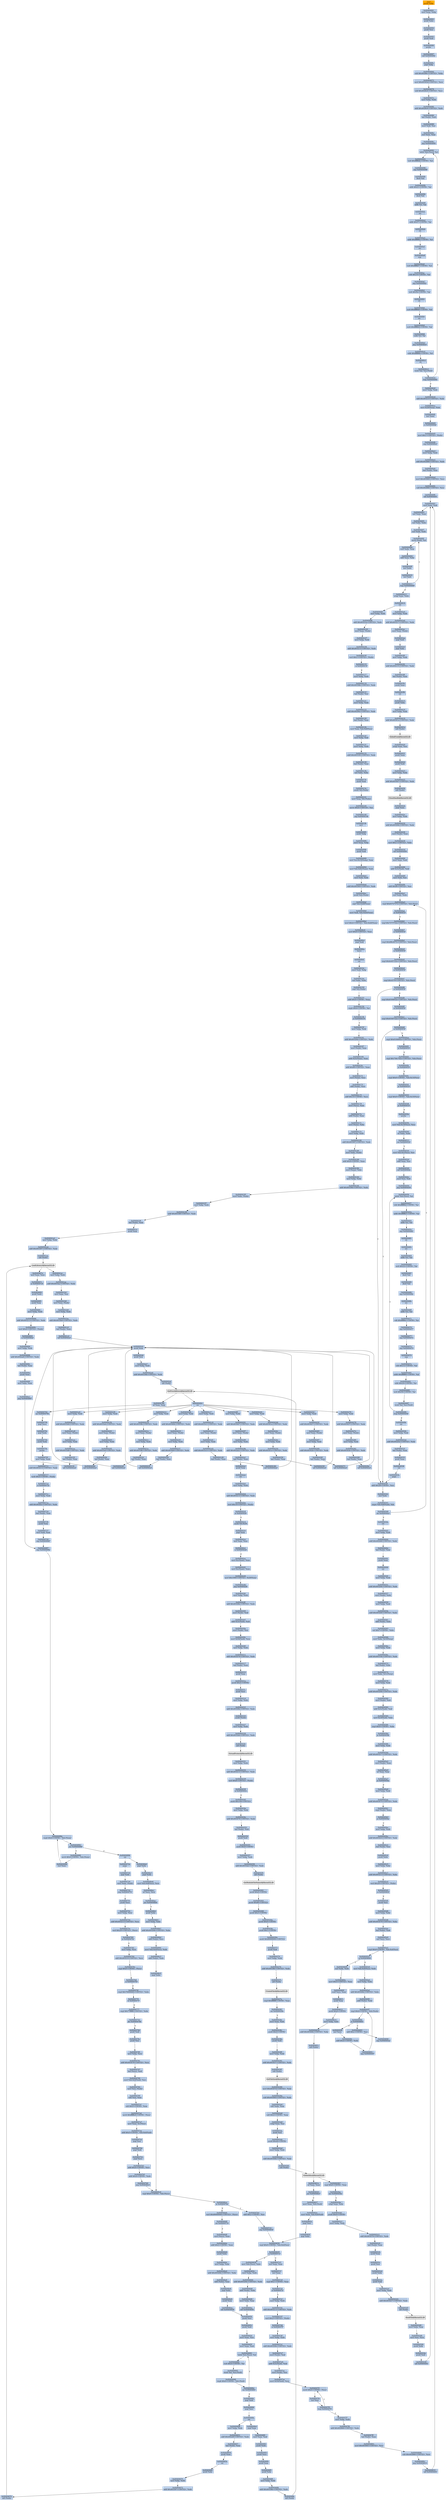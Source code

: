 digraph G {
node[shape=rectangle,style=filled,fillcolor=lightsteelblue,color=lightsteelblue]
bgcolor="transparent"
a0x00404060pushl_ebp[label="start\npushl %ebp",color="lightgrey",fillcolor="orange"];
a0x00404061movl_esp_ebp[label="0x00404061\nmovl %esp, %ebp"];
a0x00404063pushl_ebx[label="0x00404063\npushl %ebx"];
a0x00404064pushl_esi[label="0x00404064\npushl %esi"];
a0x00404065pushl_edi[label="0x00404065\npushl %edi"];
a0x00404066pusha_[label="0x00404066\npusha "];
a0x00404067call_0x0040406c[label="0x00404067\ncall 0x0040406c"];
a0x0040406cpopl_ebp[label="0x0040406c\npopl %ebp"];
a0x0040406dsubl_0x40286cUINT32_ebp[label="0x0040406d\nsubl $0x40286c<UINT32>, %ebp"];
a0x00404073movl_0x40345dUINT32_ecx[label="0x00404073\nmovl $0x40345d<UINT32>, %ecx"];
a0x00404078subl_0x4028c6UINT32_ecx[label="0x00404078\nsubl $0x4028c6<UINT32>, %ecx"];
a0x0040407emovl_ebp_edx[label="0x0040407e\nmovl %ebp, %edx"];
a0x00404080addl_0x4028c6UINT32_edx[label="0x00404080\naddl $0x4028c6<UINT32>, %edx"];
a0x00404086leal_edx__edi[label="0x00404086\nleal (%edx), %edi"];
a0x00404088movl_edi_esi[label="0x00404088\nmovl %edi, %esi"];
a0x0040408axorl_eax_eax[label="0x0040408a\nxorl %eax, %eax"];
a0x0040408cjmp_0x00404092[label="0x0040408c\njmp 0x00404092"];
a0x00404092lodsb_ds_esi__al[label="0x00404092\nlodsb %ds:(%esi), %al"];
a0x00404093rorb_0xffffffdbUINT8_al[label="0x00404093\nrorb $0xffffffdb<UINT8>, %al"];
a0x00404096jmp_0x00404099[label="0x00404096\njmp 0x00404099"];
a0x00404099decb_al[label="0x00404099\ndecb %al"];
a0x0040409baddb_0x21UINT8_al[label="0x0040409b\naddb $0x21<UINT8>, %al"];
a0x0040409ddecb_al[label="0x0040409d\ndecb %al"];
a0x0040409faddb_cl_al[label="0x0040409f\naddb %cl, %al"];
a0x004040a1stc_[label="0x004040a1\nstc "];
a0x004040a2addb_0x57UINT8_al[label="0x004040a2\naddb $0x57<UINT8>, %al"];
a0x004040a4clc_[label="0x004040a4\nclc "];
a0x004040a5addb_0xffffff8aUINT8_al[label="0x004040a5\naddb $0xffffff8a<UINT8>, %al"];
a0x004040a7stc_[label="0x004040a7\nstc "];
a0x004040a8nop_[label="0x004040a8\nnop "];
a0x004040a9rorb_0xffffffd7UINT8_al[label="0x004040a9\nrorb $0xffffffd7<UINT8>, %al"];
a0x004040acrolb_0x10UINT8_al[label="0x004040ac\nrolb $0x10<UINT8>, %al"];
a0x004040afjmp_0x004040b2[label="0x004040af\njmp 0x004040b2"];
a0x004040b2rorb_0x5bUINT8_al[label="0x004040b2\nrorb $0x5b<UINT8>, %al"];
a0x004040b5clc_[label="0x004040b5\nclc "];
a0x004040b6xorb_0xffffffd6UINT8_al[label="0x004040b6\nxorb $0xffffffd6<UINT8>, %al"];
a0x004040b8stc_[label="0x004040b8\nstc "];
a0x004040b9xorb_0xffffffd4UINT8_al[label="0x004040b9\nxorb $0xffffffd4<UINT8>, %al"];
a0x004040bbsubb_cl_al[label="0x004040bb\nsubb %cl, %al"];
a0x004040bdjmp_0x004040c0[label="0x004040bd\njmp 0x004040c0"];
a0x004040c0subb_0xffffff8bUINT8_al[label="0x004040c0\nsubb $0xffffff8b<UINT8>, %al"];
a0x004040c2clc_[label="0x004040c2\nclc "];
a0x004040c3stosb_al_es_edi_[label="0x004040c3\nstosb %al, %es:(%edi)"];
a0x004040c4loop_0x00404092[label="0x004040c4\nloop 0x00404092"];
a0x004040c6movl_ebp_edx[label="0x004040c6\nmovl %ebp, %edx"];
a0x004040c8addl_0x40321fUINT32_edx[label="0x004040c8\naddl $0x40321f<UINT32>, %edx"];
a0x004040cemovl_0x20esp__eax[label="0x004040ce\nmovl 0x20(%esp), %eax"];
a0x004040d2incl_eax[label="0x004040d2\nincl %eax"];
a0x004040d3js_0x004040dd[label="0x004040d3\njs 0x004040dd"];
a0x004040d5movl_0x1UINT32_edx_[label="0x004040d5\nmovl $0x1<UINT32>, (%edx)"];
a0x004040dbjmp_0x004040e3[label="0x004040db\njmp 0x004040e3"];
a0x004040e3movl_ebp_edx[label="0x004040e3\nmovl %ebp, %edx"];
a0x004040e5addl_0x402866UINT32_edx[label="0x004040e5\naddl $0x402866<UINT32>, %edx"];
a0x004040ebleal_edx__eax[label="0x004040eb\nleal (%edx), %eax"];
a0x004040edmovl_0x403065UINT32_ecx[label="0x004040ed\nmovl $0x403065<UINT32>, %ecx"];
a0x004040f2subl_0x402866UINT32_ecx[label="0x004040f2\nsubl $0x402866<UINT32>, %ecx"];
a0x004040f8call_0x00404401[label="0x004040f8\ncall 0x00404401"];
a0x00404401movl_eax_edi[label="0x00404401\nmovl %eax, %edi"];
a0x00404403xorl_eax_eax[label="0x00404403\nxorl %eax, %eax"];
a0x00404405xorl_ebx_ebx[label="0x00404405\nxorl %ebx, %ebx"];
a0x00404407xorl_edx_edx[label="0x00404407\nxorl %edx, %edx"];
a0x00404409movb_edi__al[label="0x00404409\nmovb (%edi), %al"];
a0x0040440bmull_edx_eax[label="0x0040440b\nmull %edx, %eax"];
a0x0040440daddl_eax_ebx[label="0x0040440d\naddl %eax, %ebx"];
a0x0040440fincl_edx[label="0x0040440f\nincl %edx"];
a0x00404410incl_edi[label="0x00404410\nincl %edi"];
a0x00404411loop_0x00404409[label="0x00404411\nloop 0x00404409"];
a0x00404413xchgl_eax_ebx[label="0x00404413\nxchgl %eax, %ebx"];
a0x00404414ret[label="0x00404414\nret"];
a0x004040fdmovl_ebp_edx[label="0x004040fd\nmovl %ebp, %edx"];
a0x004040ffaddl_0x40321bUINT32_edx[label="0x004040ff\naddl $0x40321b<UINT32>, %edx"];
a0x00404105movl_eax_edx_[label="0x00404105\nmovl %eax, (%edx)"];
a0x00404107movl_ebp_edx[label="0x00404107\nmovl %ebp, %edx"];
a0x00404109addl_0x403213UINT32_edx[label="0x00404109\naddl $0x403213<UINT32>, %edx"];
a0x0040410ftestl_0x1UINT32_edx_[label="0x0040410f\ntestl $0x1<UINT32>, (%edx)"];
a0x00404115je_0x0040415f[label="0x00404115\nje 0x0040415f"];
a0x00404117movl_ebp_edx[label="0x00404117\nmovl %ebp, %edx"];
a0x00404119addl_0x40338bUINT32_edx[label="0x00404119\naddl $0x40338b<UINT32>, %edx"];
a0x0040411fleal_edx__esi[label="0x0040411f\nleal (%edx), %esi"];
a0x00404121movl_ebp_edx[label="0x00404121\nmovl %ebp, %edx"];
a0x00404123addl_0x40294cUINT32_edx[label="0x00404123\naddl $0x40294c<UINT32>, %edx"];
a0x00404129leal_edx__eax[label="0x00404129\nleal (%edx), %eax"];
a0x0040412bmovl_eax_ds_0x8esi_[label="0x0040412b\nmovl %eax, %ds:0x8(%esi)"];
a0x0040412fmovl_ebp_edi[label="0x0040412f\nmovl %ebp, %edi"];
a0x00404131movl_ebp_edx[label="0x00404131\nmovl %ebp, %edx"];
a0x00404133addl_0x403195UINT32_edx[label="0x00404133\naddl $0x403195<UINT32>, %edx"];
a0x00404139leal_edx__eax[label="0x00404139\nleal (%edx), %eax"];
a0x0040413bxorl_ebx_ebx[label="0x0040413b\nxorl %ebx, %ebx"];
a0x0040413dpushl_eax[label="0x0040413d\npushl %eax"];
a0x0040413epushl_fs_ebx_[label="0x0040413e\npushl %fs:(%ebx)"];
a0x00404141movl_esp_fs_ebx_[label="0x00404141\nmovl %esp, %fs:(%ebx)"];
a0x00404144movw_0x4UINT16_ax[label="0x00404144\nmovw $0x4<UINT16>, %ax"];
a0x00404148jmp_0x0040414b[label="0x00404148\njmp 0x0040414b"];
a0x0040414bint3_[label="0x0040414b\nint3 "];
a0x00404995pushl_ebp[label="0x00404995\npushl %ebp"];
a0x00404996movl_esp_ebp[label="0x00404996\nmovl %esp, %ebp"];
a0x00404998pushl_edi[label="0x00404998\npushl %edi"];
a0x00404999movl_ss_0x10ebp__eax[label="0x00404999\nmovl %ss:0x10(%ebp), %eax"];
a0x0040499dmovl_ds_0x9ceax__edi[label="0x0040499d\nmovl %ds:0x9c(%eax), %edi"];
a0x004049a4movl_edi_edx[label="0x004049a4\nmovl %edi, %edx"];
a0x004049a6addl_0x403393UINT32_edx[label="0x004049a6\naddl $0x403393<UINT32>, %edx"];
a0x004049acpushl_ds_edx_[label="0x004049ac\npushl %ds:(%edx)"];
a0x004049afpopl_ds_0xb8eax_[label="0x004049af\npopl %ds:0xb8(%eax)"];
a0x004049b6movl_edi_ds_0xb4eax_[label="0x004049b6\nmovl %edi, %ds:0xb4(%eax)"];
a0x004049bdmovl_0x4UINT32_ds_0xb0eax_[label="0x004049bd\nmovl $0x4<UINT32>, %ds:0xb0(%eax)"];
a0x004049c8movl_0x0UINT32_eax[label="0x004049c8\nmovl $0x0<UINT32>, %eax"];
a0x004049cdpopl_edi[label="0x004049cd\npopl %edi"];
a0x004049celeave_[label="0x004049ce\nleave "];
a0x004049cfret[label="0x004049cf\nret"];
a0x0040414cmovl_edi_ebp[label="0x0040414c\nmovl %edi, %ebp"];
a0x0040414exorl_ebx_ebx[label="0x0040414e\nxorl %ebx, %ebx"];
a0x00404150popl_fs_ebx_[label="0x00404150\npopl %fs:(%ebx)"];
a0x00404153addl_0x4UINT8_esp[label="0x00404153\naddl $0x4<UINT8>, %esp"];
a0x00404156cmpb_0x4UINT8_al[label="0x00404156\ncmpb $0x4<UINT8>, %al"];
a0x00404158je_0x0040415f[label="0x00404158\nje 0x0040415f"];
a0x0040415fmovl_ebp_edx[label="0x0040415f\nmovl %ebp, %edx"];
a0x00404161addl_0x40320bUINT32_edx[label="0x00404161\naddl $0x40320b<UINT32>, %edx"];
a0x00404167movl_edx__eax[label="0x00404167\nmovl (%edx), %eax"];
a0x00404169addl_0x3ceax__eax[label="0x00404169\naddl 0x3c(%eax), %eax"];
a0x0040416caddl_0x80UINT32_eax[label="0x0040416c\naddl $0x80<UINT32>, %eax"];
a0x00404171movl_eax__ecx[label="0x00404171\nmovl (%eax), %ecx"];
a0x00404173addl_edx__ecx[label="0x00404173\naddl (%edx), %ecx"];
a0x00404175addl_0x10UINT8_ecx[label="0x00404175\naddl $0x10<UINT8>, %ecx"];
a0x00404178movl_ecx__eax[label="0x00404178\nmovl (%ecx), %eax"];
a0x0040417aaddl_edx__eax[label="0x0040417a\naddl (%edx), %eax"];
a0x0040417cmovl_eax__ebx[label="0x0040417c\nmovl (%eax), %ebx"];
a0x0040417emovl_ebp_edx[label="0x0040417e\nmovl %ebp, %edx"];
a0x00404180addl_0x403397UINT32_edx[label="0x00404180\naddl $0x403397<UINT32>, %edx"];
a0x00404186movl_ebx_edx_[label="0x00404186\nmovl %ebx, (%edx)"];
a0x00404188addl_0x4UINT8_eax[label="0x00404188\naddl $0x4<UINT8>, %eax"];
a0x0040418bmovl_eax__ebx[label="0x0040418b\nmovl (%eax), %ebx"];
a0x0040418dmovl_ebp_edx[label="0x0040418d\nmovl %ebp, %edx"];
a0x0040418faddl_0x40339bUINT32_edx[label="0x0040418f\naddl $0x40339b<UINT32>, %edx"];
a0x00404195movl_ebx_edx_[label="0x00404195\nmovl %ebx, (%edx)"];
a0x00404197movl_ebp_edx[label="0x00404197\nmovl %ebp, %edx"];
a0x00404199addl_0x40339fUINT32_edx[label="0x00404199\naddl $0x40339f<UINT32>, %edx"];
a0x0040419fleal_edx__eax[label="0x0040419f\nleal (%edx), %eax"];
a0x004041a1pushl_eax[label="0x004041a1\npushl %eax"];
a0x004041a2movl_ebp_edx[label="0x004041a2\nmovl %ebp, %edx"];
a0x004041a4addl_0x403397UINT32_edx[label="0x004041a4\naddl $0x403397<UINT32>, %edx"];
a0x004041aacall_edx_[label="0x004041aa\ncall (%edx)"];
LoadLibraryA_kernel32_dll[label="LoadLibraryA@kernel32.dll",color="lightgrey",fillcolor="lightgrey"];
a0x004041acmovl_ebp_edx[label="0x004041ac\nmovl %ebp, %edx"];
a0x004041aeaddl_0x4033acUINT32_edx[label="0x004041ae\naddl $0x4033ac<UINT32>, %edx"];
a0x004041b4movl_eax_esi[label="0x004041b4\nmovl %eax, %esi"];
a0x004041b6movl_eax_edx_[label="0x004041b6\nmovl %eax, (%edx)"];
a0x004041b8movl_ebp_edx[label="0x004041b8\nmovl %ebp, %edx"];
a0x004041baaddl_0x4033b0UINT32_edx[label="0x004041ba\naddl $0x4033b0<UINT32>, %edx"];
a0x004041c0leal_edx__eax[label="0x004041c0\nleal (%edx), %eax"];
a0x004041c2call_0x004042a5[label="0x004041c2\ncall 0x004042a5"];
a0x004042a5pushl_eax[label="0x004042a5\npushl %eax"];
a0x004042a6pushl_esi[label="0x004042a6\npushl %esi"];
a0x004042a7movl_ebp_edx[label="0x004042a7\nmovl %ebp, %edx"];
a0x004042a9addl_0x40339bUINT32_edx[label="0x004042a9\naddl $0x40339b<UINT32>, %edx"];
a0x004042afcall_edx_[label="0x004042af\ncall (%edx)"];
GetProcAddress_kernel32_dll[label="GetProcAddress@kernel32.dll",color="lightgrey",fillcolor="lightgrey"];
a0x004042b1ret[label="0x004042b1\nret"];
a0x004041c7movl_ebp_edx[label="0x004041c7\nmovl %ebp, %edx"];
a0x004041c9addl_0x4033c1UINT32_edx[label="0x004041c9\naddl $0x4033c1<UINT32>, %edx"];
a0x004041cfmovl_eax_edx_[label="0x004041cf\nmovl %eax, (%edx)"];
a0x004041d1movl_ebp_edx[label="0x004041d1\nmovl %ebp, %edx"];
a0x004041d3addl_0x4033c5UINT32_edx[label="0x004041d3\naddl $0x4033c5<UINT32>, %edx"];
a0x004041d9leal_edx__eax[label="0x004041d9\nleal (%edx), %eax"];
a0x004041dbcall_0x004042a5[label="0x004041db\ncall 0x004042a5"];
a0x004041e0movl_ebp_edx[label="0x004041e0\nmovl %ebp, %edx"];
a0x004041e2addl_0x4033d4UINT32_edx[label="0x004041e2\naddl $0x4033d4<UINT32>, %edx"];
a0x004041e8movl_eax_edx_[label="0x004041e8\nmovl %eax, (%edx)"];
a0x004041eamovl_ebp_edx[label="0x004041ea\nmovl %ebp, %edx"];
a0x004041ecaddl_0x4033d8UINT32_edx[label="0x004041ec\naddl $0x4033d8<UINT32>, %edx"];
a0x004041f2leal_edx__eax[label="0x004041f2\nleal (%edx), %eax"];
a0x004041f4call_0x004042a5[label="0x004041f4\ncall 0x004042a5"];
a0x004041f9movl_ebp_edx[label="0x004041f9\nmovl %ebp, %edx"];
a0x004041fbaddl_0x4033ebUINT32_edx[label="0x004041fb\naddl $0x4033eb<UINT32>, %edx"];
a0x00404201movl_eax_edx_[label="0x00404201\nmovl %eax, (%edx)"];
a0x00404203movl_ebp_edx[label="0x00404203\nmovl %ebp, %edx"];
a0x00404205addl_0x4033efUINT32_edx[label="0x00404205\naddl $0x4033ef<UINT32>, %edx"];
a0x0040420bleal_edx__eax[label="0x0040420b\nleal (%edx), %eax"];
a0x0040420dcall_0x004042a5[label="0x0040420d\ncall 0x004042a5"];
a0x00404212movl_ebp_edx[label="0x00404212\nmovl %ebp, %edx"];
a0x00404214addl_0x4033fbUINT32_edx[label="0x00404214\naddl $0x4033fb<UINT32>, %edx"];
a0x0040421amovl_eax_edx_[label="0x0040421a\nmovl %eax, (%edx)"];
a0x0040421cmovl_ebp_edx[label="0x0040421c\nmovl %ebp, %edx"];
a0x0040421eaddl_0x4033ffUINT32_edx[label="0x0040421e\naddl $0x4033ff<UINT32>, %edx"];
a0x00404224leal_edx__eax[label="0x00404224\nleal (%edx), %eax"];
a0x00404226call_0x004042a5[label="0x00404226\ncall 0x004042a5"];
a0x0040422bmovl_ebp_edx[label="0x0040422b\nmovl %ebp, %edx"];
a0x0040422daddl_0x40340bUINT32_edx[label="0x0040422d\naddl $0x40340b<UINT32>, %edx"];
a0x00404233movl_eax_edx_[label="0x00404233\nmovl %eax, (%edx)"];
a0x00404235movl_ebp_edx[label="0x00404235\nmovl %ebp, %edx"];
a0x00404237addl_0x40340fUINT32_edx[label="0x00404237\naddl $0x40340f<UINT32>, %edx"];
a0x0040423dleal_edx__eax[label="0x0040423d\nleal (%edx), %eax"];
a0x0040423fcall_0x004042a5[label="0x0040423f\ncall 0x004042a5"];
a0x00404244movl_ebp_edx[label="0x00404244\nmovl %ebp, %edx"];
a0x00404246addl_0x40341aUINT32_edx[label="0x00404246\naddl $0x40341a<UINT32>, %edx"];
a0x0040424cmovl_eax_edx_[label="0x0040424c\nmovl %eax, (%edx)"];
a0x0040424emovl_ebp_edx[label="0x0040424e\nmovl %ebp, %edx"];
a0x00404250addl_0x40341eUINT32_edx[label="0x00404250\naddl $0x40341e<UINT32>, %edx"];
a0x00404256leal_edx__eax[label="0x00404256\nleal (%edx), %eax"];
a0x00404258call_0x004042a5[label="0x00404258\ncall 0x004042a5"];
a0x0040425dmovl_ebp_edx[label="0x0040425d\nmovl %ebp, %edx"];
a0x0040425faddl_0x403427UINT32_edx[label="0x0040425f\naddl $0x403427<UINT32>, %edx"];
a0x00404265movl_eax_edx_[label="0x00404265\nmovl %eax, (%edx)"];
a0x00404267movl_ebp_edx[label="0x00404267\nmovl %ebp, %edx"];
a0x00404269addl_0x40342bUINT32_edx[label="0x00404269\naddl $0x40342b<UINT32>, %edx"];
a0x0040426fleal_edx__eax[label="0x0040426f\nleal (%edx), %eax"];
a0x00404271call_0x004042a5[label="0x00404271\ncall 0x004042a5"];
a0x00404276movl_ebp_edx[label="0x00404276\nmovl %ebp, %edx"];
a0x00404278addl_0x403437UINT32_edx[label="0x00404278\naddl $0x403437<UINT32>, %edx"];
a0x0040427emovl_eax_edx_[label="0x0040427e\nmovl %eax, (%edx)"];
a0x00404280movl_ebp_edx[label="0x00404280\nmovl %ebp, %edx"];
a0x00404282addl_0x40343bUINT32_edx[label="0x00404282\naddl $0x40343b<UINT32>, %edx"];
a0x00404288leal_edx__eax[label="0x00404288\nleal (%edx), %eax"];
a0x0040428acall_0x004042a5[label="0x0040428a\ncall 0x004042a5"];
a0x0040428fmovl_ebp_edx[label="0x0040428f\nmovl %ebp, %edx"];
a0x00404291addl_0x403447UINT32_edx[label="0x00404291\naddl $0x403447<UINT32>, %edx"];
a0x00404297movl_eax_edx_[label="0x00404297\nmovl %eax, (%edx)"];
a0x00404299movl_ebp_edx[label="0x00404299\nmovl %ebp, %edx"];
a0x0040429baddl_0x402ab2UINT32_edx[label="0x0040429b\naddl $0x402ab2<UINT32>, %edx"];
a0x004042a1leal_edx__eax[label="0x004042a1\nleal (%edx), %eax"];
a0x004042a3pushl_eax[label="0x004042a3\npushl %eax"];
a0x004042a4ret[label="0x004042a4\nret"];
a0x004042b2movl_ebp_edx[label="0x004042b2\nmovl %ebp, %edx"];
a0x004042b4addl_0x403213UINT32_edx[label="0x004042b4\naddl $0x403213<UINT32>, %edx"];
a0x004042batestl_0x10UINT32_edx_[label="0x004042ba\ntestl $0x10<UINT32>, (%edx)"];
a0x004042c0je_0x004042fd[label="0x004042c0\nje 0x004042fd"];
a0x004042c2pushl_fs_0x30[label="0x004042c2\npushl %fs:0x30"];
a0x004042c9popl_eax[label="0x004042c9\npopl %eax"];
a0x004042catestl_eax_eax[label="0x004042ca\ntestl %eax, %eax"];
a0x004042ccjs_0x004042dd[label="0x004042cc\njs 0x004042dd"];
a0x004042cemovl_0xceax__eax[label="0x004042ce\nmovl 0xc(%eax), %eax"];
a0x004042d1movl_0xceax__eax[label="0x004042d1\nmovl 0xc(%eax), %eax"];
a0x004042d4movl_0x1000UINT32_0x20eax_[label="0x004042d4\nmovl $0x1000<UINT32>, 0x20(%eax)"];
a0x004042dbjmp_0x004042fd[label="0x004042db\njmp 0x004042fd"];
a0x004042fdmovl_ebp_edx[label="0x004042fd\nmovl %ebp, %edx"];
a0x004042ffaddl_0x40320bUINT32_edx[label="0x004042ff\naddl $0x40320b<UINT32>, %edx"];
a0x00404305movl_edx__edi[label="0x00404305\nmovl (%edx), %edi"];
a0x00404307addl_0x3cedi__edi[label="0x00404307\naddl 0x3c(%edi), %edi"];
a0x0040430amovl_edx__esi[label="0x0040430a\nmovl (%edx), %esi"];
a0x0040430cmovl_0x54edi__ecx[label="0x0040430c\nmovl 0x54(%edi), %ecx"];
a0x0040430fmovl_ebp_edx[label="0x0040430f\nmovl %ebp, %edx"];
a0x00404311addl_0x403479UINT32_edx[label="0x00404311\naddl $0x403479<UINT32>, %edx"];
a0x00404317leal_edx__eax[label="0x00404317\nleal (%edx), %eax"];
a0x00404319pushl_eax[label="0x00404319\npushl %eax"];
a0x0040431apushl_0x4UINT8[label="0x0040431a\npushl $0x4<UINT8>"];
a0x0040431cpushl_ecx[label="0x0040431c\npushl %ecx"];
a0x0040431dmovl_ebp_edx[label="0x0040431d\nmovl %ebp, %edx"];
a0x0040431faddl_0x40320bUINT32_edx[label="0x0040431f\naddl $0x40320b<UINT32>, %edx"];
a0x00404325pushl_edx_[label="0x00404325\npushl (%edx)"];
a0x00404327movl_ebp_edx[label="0x00404327\nmovl %ebp, %edx"];
a0x00404329addl_0x4033d4UINT32_edx[label="0x00404329\naddl $0x4033d4<UINT32>, %edx"];
a0x0040432fcall_edx_[label="0x0040432f\ncall (%edx)"];
VirtualProtect_Kernel32_dll[label="VirtualProtect@Kernel32.dll",color="lightgrey",fillcolor="lightgrey"];
a0x00404331movl_ebp_edx[label="0x00404331\nmovl %ebp, %edx"];
a0x00404333addl_0x403213UINT32_edx[label="0x00404333\naddl $0x403213<UINT32>, %edx"];
a0x00404339testl_0x8UINT32_edx_[label="0x00404339\ntestl $0x8<UINT32>, (%edx)"];
a0x0040433fje_0x0040442e[label="0x0040433f\nje 0x0040442e"];
a0x00404345pushl_0x104UINT32[label="0x00404345\npushl $0x104<UINT32>"];
a0x0040434amovl_ebp_edx[label="0x0040434a\nmovl %ebp, %edx"];
a0x0040434caddl_0x403479UINT32_edx[label="0x0040434c\naddl $0x403479<UINT32>, %edx"];
a0x00404352leal_edx__edi[label="0x00404352\nleal (%edx), %edi"];
a0x00404354pushl_edi[label="0x00404354\npushl %edi"];
a0x00404355pushl_0x0UINT8[label="0x00404355\npushl $0x0<UINT8>"];
a0x00404357movl_ebp_edx[label="0x00404357\nmovl %ebp, %edx"];
a0x00404359addl_0x4033ebUINT32_edx[label="0x00404359\naddl $0x4033eb<UINT32>, %edx"];
a0x0040435fcall_edx_[label="0x0040435f\ncall (%edx)"];
GetModuleFileNameA_Kernel32_dll[label="GetModuleFileNameA@Kernel32.dll",color="lightgrey",fillcolor="lightgrey"];
a0x00404361pushl_0x0UINT8[label="0x00404361\npushl $0x0<UINT8>"];
a0x00404363pushl_0x80UINT32[label="0x00404363\npushl $0x80<UINT32>"];
a0x00404368pushl_0x3UINT8[label="0x00404368\npushl $0x3<UINT8>"];
a0x0040436apushl_0x0UINT8[label="0x0040436a\npushl $0x0<UINT8>"];
a0x0040436cpushl_0x1UINT8[label="0x0040436c\npushl $0x1<UINT8>"];
a0x0040436epushl_0x80000000UINT32[label="0x0040436e\npushl $0x80000000<UINT32>"];
a0x00404373pushl_edi[label="0x00404373\npushl %edi"];
a0x00404374movl_ebp_edx[label="0x00404374\nmovl %ebp, %edx"];
a0x00404376addl_0x4033fbUINT32_edx[label="0x00404376\naddl $0x4033fb<UINT32>, %edx"];
a0x0040437ccall_edx_[label="0x0040437c\ncall (%edx)"];
CreateFileA_Kernel32_dll[label="CreateFileA@Kernel32.dll",color="lightgrey",fillcolor="lightgrey"];
a0x0040437ecmpl_0xffffffffUINT8_eax[label="0x0040437e\ncmpl $0xffffffff<UINT8>, %eax"];
a0x00404381jne_0x0040438a[label="0x00404381\njne 0x0040438a"];
a0x0040438amovl_eax_edi[label="0x0040438a\nmovl %eax, %edi"];
a0x0040438cpushl_0x0UINT8[label="0x0040438c\npushl $0x0<UINT8>"];
a0x0040438epushl_edi[label="0x0040438e\npushl %edi"];
a0x0040438fmovl_ebp_edx[label="0x0040438f\nmovl %ebp, %edx"];
a0x00404391addl_0x403437UINT32_edx[label="0x00404391\naddl $0x403437<UINT32>, %edx"];
a0x00404397call_edx_[label="0x00404397\ncall (%edx)"];
GetFileSize_Kernel32_dll[label="GetFileSize@Kernel32.dll",color="lightgrey",fillcolor="lightgrey"];
a0x00404399movl_0x40347dUINT32_edx[label="0x00404399\nmovl $0x40347d<UINT32>, %edx"];
a0x0040439esubl_0x403065UINT32_edx[label="0x0040439e\nsubl $0x403065<UINT32>, %edx"];
a0x004043a4subl_edx_eax[label="0x004043a4\nsubl %edx, %eax"];
a0x004043a6subl_0x2UINT8_eax[label="0x004043a6\nsubl $0x2<UINT8>, %eax"];
a0x004043a9xchgl_eax_esi[label="0x004043a9\nxchgl %eax, %esi"];
a0x004043aapushl_esi[label="0x004043aa\npushl %esi"];
a0x004043abpushl_0x40UINT8[label="0x004043ab\npushl $0x40<UINT8>"];
a0x004043admovl_ebp_edx[label="0x004043ad\nmovl %ebp, %edx"];
a0x004043afaddl_0x40340bUINT32_edx[label="0x004043af\naddl $0x40340b<UINT32>, %edx"];
a0x004043b5call_edx_[label="0x004043b5\ncall (%edx)"];
GlobalAlloc_Kernel32_dll[label="GlobalAlloc@Kernel32.dll",color="lightgrey",fillcolor="lightgrey"];
a0x004043b7cmpl_0x0UINT8_eax[label="0x004043b7\ncmpl $0x0<UINT8>, %eax"];
a0x004043bajne_0x004043be[label="0x004043ba\njne 0x004043be"];
a0x004043bexchgl_eax_ebx[label="0x004043be\nxchgl %eax, %ebx"];
a0x004043bfpushl_0x0UINT8[label="0x004043bf\npushl $0x0<UINT8>"];
a0x004043c1movl_ebp_edx[label="0x004043c1\nmovl %ebp, %edx"];
a0x004043c3addl_0x403479UINT32_edx[label="0x004043c3\naddl $0x403479<UINT32>, %edx"];
a0x004043c9leal_edx__eax[label="0x004043c9\nleal (%edx), %eax"];
a0x004043cbpushl_eax[label="0x004043cb\npushl %eax"];
a0x004043ccpushl_esi[label="0x004043cc\npushl %esi"];
a0x004043cdpushl_ebx[label="0x004043cd\npushl %ebx"];
a0x004043cepushl_edi[label="0x004043ce\npushl %edi"];
a0x004043cfmovl_ebp_edx[label="0x004043cf\nmovl %ebp, %edx"];
a0x004043d1addl_0x403427UINT32_edx[label="0x004043d1\naddl $0x403427<UINT32>, %edx"];
a0x004043d7call_edx_[label="0x004043d7\ncall (%edx)"];
ReadFile_Kernel32_dll[label="ReadFile@Kernel32.dll",color="lightgrey",fillcolor="lightgrey"];
a0x004043d9movl_ebx_eax[label="0x004043d9\nmovl %ebx, %eax"];
a0x004043dbmovl_esi_ecx[label="0x004043db\nmovl %esi, %ecx"];
a0x004043ddpushl_ebx[label="0x004043dd\npushl %ebx"];
a0x004043depushl_edi[label="0x004043de\npushl %edi"];
a0x004043dfcall_0x00404401[label="0x004043df\ncall 0x00404401"];
a0x004043e4movl_ebp_edx[label="0x004043e4\nmovl %ebp, %edx"];
a0x004043e6addl_0x403217UINT32_edx[label="0x004043e6\naddl $0x403217<UINT32>, %edx"];
a0x004043ecmovl_eax_edx_[label="0x004043ec\nmovl %eax, (%edx)"];
a0x004043eepopl_edi[label="0x004043ee\npopl %edi"];
a0x004043efpopl_ebx[label="0x004043ef\npopl %ebx"];
a0x004043f0movl_ebp_edx[label="0x004043f0\nmovl %ebp, %edx"];
a0x004043f2addl_0x402c15UINT32_edx[label="0x004043f2\naddl $0x402c15<UINT32>, %edx"];
a0x004043f8leal_edx__eax[label="0x004043f8\nleal (%edx), %eax"];
a0x004043fapushl_eax[label="0x004043fa\npushl %eax"];
a0x004043fbret[label="0x004043fb\nret"];
a0x00404415pushl_ebx[label="0x00404415\npushl %ebx"];
a0x00404416movl_ebp_edx[label="0x00404416\nmovl %ebp, %edx"];
a0x00404418addl_0x40341aUINT32_edx[label="0x00404418\naddl $0x40341a<UINT32>, %edx"];
a0x0040441ecall_edx_[label="0x0040441e\ncall (%edx)"];
GlobalFree_Kernel32_dll[label="GlobalFree@Kernel32.dll",color="lightgrey",fillcolor="lightgrey"];
a0x00404420xchgl_eax_esi[label="0x00404420\nxchgl %eax, %esi"];
a0x00404421pushl_eax[label="0x00404421\npushl %eax"];
a0x00404422pushl_edi[label="0x00404422\npushl %edi"];
a0x00404423movl_ebp_edx[label="0x00404423\nmovl %ebp, %edx"];
a0x00404425addl_0x403447UINT32_edx[label="0x00404425\naddl $0x403447<UINT32>, %edx"];
a0x0040442bcall_edx_[label="0x0040442b\ncall (%edx)"];
CloseHandle_Kernel32_dll[label="CloseHandle@Kernel32.dll",color="lightgrey",fillcolor="lightgrey"];
a0x0040442dpopl_eax[label="0x0040442d\npopl %eax"];
a0x0040442emovl_ebp_edx[label="0x0040442e\nmovl %ebp, %edx"];
a0x00404430addl_0x40320bUINT32_edx[label="0x00404430\naddl $0x40320b<UINT32>, %edx"];
a0x00404436movl_edx__eax[label="0x00404436\nmovl (%edx), %eax"];
a0x00404438movl_0x1UINT32_ebx[label="0x00404438\nmovl $0x1<UINT32>, %ebx"];
a0x0040443dcall_0x00404494[label="0x0040443d\ncall 0x00404494"];
a0x00404494movl_eax_edi[label="0x00404494\nmovl %eax, %edi"];
a0x00404496addl_0x3cedi__edi[label="0x00404496\naddl 0x3c(%edi), %edi"];
a0x00404499movl_edi_esi[label="0x00404499\nmovl %edi, %esi"];
a0x0040449baddl_0xf8UINT32_esi[label="0x0040449b\naddl $0xf8<UINT32>, %esi"];
a0x004044a1xorl_edx_edx[label="0x004044a1\nxorl %edx, %edx"];
a0x004044a3cmpl_0x63727372UINT32_ds_esi_[label="0x004044a3\ncmpl $0x63727372<UINT32>, %ds:(%esi)"];
a0x004044aaje_0x0040453f[label="0x004044aa\nje 0x0040453f"];
a0x004044b0cmpl_0x7273722eUINT32_ds_esi_[label="0x004044b0\ncmpl $0x7273722e<UINT32>, %ds:(%esi)"];
a0x004044b7je_0x0040453f[label="0x004044b7\nje 0x0040453f"];
a0x004044bdcmpl_0x6f6c6572UINT32_ds_esi_[label="0x004044bd\ncmpl $0x6f6c6572<UINT32>, %ds:(%esi)"];
a0x004044c4je_0x0040453f[label="0x004044c4\nje 0x0040453f"];
a0x004044c6cmpl_0x6c65722eUINT32_ds_esi_[label="0x004044c6\ncmpl $0x6c65722e<UINT32>, %ds:(%esi)"];
a0x004044cdje_0x0040453f[label="0x004044cd\nje 0x0040453f"];
a0x004044cfcmpl_0x4379UINT32_ds_esi_[label="0x004044cf\ncmpl $0x4379<UINT32>, %ds:(%esi)"];
a0x004044d6je_0x0040453f[label="0x004044d6\nje 0x0040453f"];
a0x004044d8cmpl_0x6164652eUINT32_ds_esi_[label="0x004044d8\ncmpl $0x6164652e<UINT32>, %ds:(%esi)"];
a0x004044dfje_0x0040453f[label="0x004044df\nje 0x0040453f"];
a0x004044e1cmpl_0x6164722eUINT32_ds_esi_[label="0x004044e1\ncmpl $0x6164722e<UINT32>, %ds:(%esi)"];
a0x004044e8je_0x0040453f[label="0x004044e8\nje 0x0040453f"];
a0x004044eacmpl_0x6164692eUINT32_ds_esi_[label="0x004044ea\ncmpl $0x6164692e<UINT32>, %ds:(%esi)"];
a0x004044f1je_0x0040453f[label="0x004044f1\nje 0x0040453f"];
a0x004044f3cmpl_0x736c742eUINT32_ds_esi_[label="0x004044f3\ncmpl $0x736c742e<UINT32>, %ds:(%esi)"];
a0x004044faje_0x0040453f[label="0x004044fa\nje 0x0040453f"];
a0x004044fccmpl_0x0UINT8_ds_0x14esi_[label="0x004044fc\ncmpl $0x0<UINT8>, %ds:0x14(%esi)"];
a0x00404501je_0x0040453f[label="0x00404501\nje 0x0040453f"];
a0x00404503cmpl_0x0UINT8_ds_0x10esi_[label="0x00404503\ncmpl $0x0<UINT8>, %ds:0x10(%esi)"];
a0x00404508je_0x0040453f[label="0x00404508\nje 0x0040453f"];
a0x0040450apusha_[label="0x0040450a\npusha "];
a0x0040450bmovl_ds_0x10esi__ecx[label="0x0040450b\nmovl %ds:0x10(%esi), %ecx"];
a0x0040450forl_ebx_ebx[label="0x0040450f\norl %ebx, %ebx"];
a0x00404511jne_0x00404520[label="0x00404511\njne 0x00404520"];
a0x00404520movl_ds_0xcesi__esi[label="0x00404520\nmovl %ds:0xc(%esi), %esi"];
a0x00404524addl_eax_esi[label="0x00404524\naddl %eax, %esi"];
a0x00404526call_0x0040444e[label="0x00404526\ncall 0x0040444e"];
a0x0040444emovl_esi_edi[label="0x0040444e\nmovl %esi, %edi"];
a0x00404450jmp_0x00404456[label="0x00404450\njmp 0x00404456"];
a0x00404456lodsb_ds_esi__al[label="0x00404456\nlodsb %ds:(%esi), %al"];
a0x00404457rolb_0xffffff8dUINT8_al[label="0x00404457\nrolb $0xffffff8d<UINT8>, %al"];
a0x0040445aaddb_0xffffffb5UINT8_al[label="0x0040445a\naddb $0xffffffb5<UINT8>, %al"];
a0x0040445caddb_cl_al[label="0x0040445c\naddb %cl, %al"];
a0x0040445ejmp_0x00404461[label="0x0040445e\njmp 0x00404461"];
a0x00404461clc_[label="0x00404461\nclc "];
a0x00404462stc_[label="0x00404462\nstc "];
a0x00404463addb_cl_al[label="0x00404463\naddb %cl, %al"];
a0x00404465xorb_0x22UINT8_al[label="0x00404465\nxorb $0x22<UINT8>, %al"];
a0x00404467decb_al[label="0x00404467\ndecb %al"];
a0x00404469decb_al[label="0x00404469\ndecb %al"];
a0x0040446bjmp_0x0040446e[label="0x0040446b\njmp 0x0040446e"];
a0x0040446estc_[label="0x0040446e\nstc "];
a0x0040446faddb_cl_al[label="0x0040446f\naddb %cl, %al"];
a0x00404471rolb_0xffffffdcUINT8_al[label="0x00404471\nrolb $0xffffffdc<UINT8>, %al"];
a0x00404474jmp_0x00404477[label="0x00404474\njmp 0x00404477"];
a0x00404477jmp_0x0040447a[label="0x00404477\njmp 0x0040447a"];
a0x0040447ajmp_0x0040447d[label="0x0040447a\njmp 0x0040447d"];
a0x0040447dnop_[label="0x0040447d\nnop "];
a0x0040447erolb_0x12UINT8_al[label="0x0040447e\nrolb $0x12<UINT8>, %al"];
a0x00404481addb_0xfffffff4UINT8_al[label="0x00404481\naddb $0xfffffff4<UINT8>, %al"];
a0x00404483subb_0x20UINT8_al[label="0x00404483\nsubb $0x20<UINT8>, %al"];
a0x00404485xorb_0x59UINT8_al[label="0x00404485\nxorb $0x59<UINT8>, %al"];
a0x00404487stosb_al_es_edi_[label="0x00404487\nstosb %al, %es:(%edi)"];
a0x00404488loop_0x00404456[label="0x00404488\nloop 0x00404456"];
a0x0040448aret[label="0x0040448a\nret"];
a0x0040452bmovl_ebp_edx[label="0x0040452b\nmovl %ebp, %edx"];
a0x0040452daddl_0x402d3eUINT32_edx[label="0x0040452d\naddl $0x402d3e<UINT32>, %edx"];
a0x00404533leal_edx__eax[label="0x00404533\nleal (%edx), %eax"];
a0x00404535pushl_eax[label="0x00404535\npushl %eax"];
a0x00404536ret[label="0x00404536\nret"];
a0x0040453epopa_[label="0x0040453e\npopa "];
a0x0040453faddl_0x28UINT8_esi[label="0x0040453f\naddl $0x28<UINT8>, %esi"];
a0x00404542incl_edx[label="0x00404542\nincl %edx"];
a0x00404543cmpw_ds_0x6edi__dx[label="0x00404543\ncmpw %ds:0x6(%edi), %dx"];
a0x00404548jne_0x004044a3[label="0x00404548\njne 0x004044a3"];
a0x0040454eret[label="0x0040454e\nret"];
a0x00404442movl_ebp_edx[label="0x00404442\nmovl %ebp, %edx"];
a0x00404444addl_0x402d4fUINT32_edx[label="0x00404444\naddl $0x402d4f<UINT32>, %edx"];
a0x0040444aleal_edx__eax[label="0x0040444a\nleal (%edx), %eax"];
a0x0040444cpushl_eax[label="0x0040444c\npushl %eax"];
a0x0040444dret[label="0x0040444d\nret"];
a0x0040454fmovl_ebp_edx[label="0x0040454f\nmovl %ebp, %edx"];
a0x00404551addl_0x40320bUINT32_edx[label="0x00404551\naddl $0x40320b<UINT32>, %edx"];
a0x00404557movl_edx__ebx[label="0x00404557\nmovl (%edx), %ebx"];
a0x00404559movl_ebp_edx[label="0x00404559\nmovl %ebp, %edx"];
a0x0040455baddl_0x40320fUINT32_edx[label="0x0040455b\naddl $0x40320f<UINT32>, %edx"];
a0x00404561addl_edx__ebx[label="0x00404561\naddl (%edx), %ebx"];
a0x00404563rorl_0x7UINT8_ebx[label="0x00404563\nrorl $0x7<UINT8>, %ebx"];
a0x00404566movl_ebx_0x10esp_[label="0x00404566\nmovl %ebx, 0x10(%esp)"];
a0x0040456amovl_ebp_edx[label="0x0040456a\nmovl %ebp, %edx"];
a0x0040456caddl_0x40310bUINT32_edx[label="0x0040456c\naddl $0x40310b<UINT32>, %edx"];
a0x00404572leal_edx__ebx[label="0x00404572\nleal (%edx), %ebx"];
a0x00404574movl_ebx_0x1cesp_[label="0x00404574\nmovl %ebx, 0x1c(%esp)"];
a0x00404578movl_ebp_edx[label="0x00404578\nmovl %ebp, %edx"];
a0x0040457aaddl_0x40320bUINT32_edx[label="0x0040457a\naddl $0x40320b<UINT32>, %edx"];
a0x00404580movl_edx__edi[label="0x00404580\nmovl (%edx), %edi"];
a0x00404582addl_0x3cedi__edi[label="0x00404582\naddl 0x3c(%edi), %edi"];
a0x00404585movl_0xc0edi__ebx[label="0x00404585\nmovl 0xc0(%edi), %ebx"];
a0x0040458bcmpl_0x0UINT8_ebx[label="0x0040458b\ncmpl $0x0<UINT8>, %ebx"];
a0x0040458eje_0x0040459b[label="0x0040458e\nje 0x0040459b"];
a0x0040459bmovl_ebp_edx[label="0x0040459b\nmovl %ebp, %edx"];
a0x0040459daddl_0x403217UINT32_edx[label="0x0040459d\naddl $0x403217<UINT32>, %edx"];
a0x004045a3movl_edx__eax[label="0x004045a3\nmovl (%edx), %eax"];
a0x004045a5orl_eax_eax[label="0x004045a5\norl %eax, %eax"];
a0x004045a7je_0x004045ba[label="0x004045a7\nje 0x004045ba"];
a0x004045a9movl_ebp_edx[label="0x004045a9\nmovl %ebp, %edx"];
a0x004045abaddl_0x403475UINT32_edx[label="0x004045ab\naddl $0x403475<UINT32>, %edx"];
a0x004045b1cmpl_edx__eax[label="0x004045b1\ncmpl (%edx), %eax"];
a0x004045b3je_0x004045ba[label="0x004045b3\nje 0x004045ba"];
a0x004045bamovl_ebp_edx[label="0x004045ba\nmovl %ebp, %edx"];
a0x004045bcaddl_0x403223UINT32_edx[label="0x004045bc\naddl $0x403223<UINT32>, %edx"];
a0x004045c2leal_edx__esi[label="0x004045c2\nleal (%edx), %esi"];
a0x004045c4pushl_ebx[label="0x004045c4\npushl %ebx"];
a0x004045c5movl_ebp_ebx[label="0x004045c5\nmovl %ebp, %ebx"];
a0x004045c7addl_0x403213UINT32_ebx[label="0x004045c7\naddl $0x403213<UINT32>, %ebx"];
a0x004045cdtestl_0x20UINT32_ebx_[label="0x004045cd\ntestl $0x20<UINT32>, (%ebx)"];
a0x004045d3je_0x0040462f[label="0x004045d3\nje 0x0040462f"];
a0x004045d5pushl_esi[label="0x004045d5\npushl %esi"];
a0x004045d6movl_ebp_ebx[label="0x004045d6\nmovl %ebp, %ebx"];
a0x004045d8addl_0x403479UINT32_ebx[label="0x004045d8\naddl $0x403479<UINT32>, %ebx"];
a0x004045deleal_ebx__edi[label="0x004045de\nleal (%ebx), %edi"];
a0x004045e0xorl_ecx_ecx[label="0x004045e0\nxorl %ecx, %ecx"];
a0x004045e2cmpl_0x0UINT8_ds_0x4esi_[label="0x004045e2\ncmpl $0x0<UINT8>, %ds:0x4(%esi)"];
a0x004045e7je_0x00404608[label="0x004045e7\nje 0x00404608"];
a0x004045e9movl_ds_0x4esi__edx[label="0x004045e9\nmovl %ds:0x4(%esi), %edx"];
a0x004045edmovl_ebp_ebx[label="0x004045ed\nmovl %ebp, %ebx"];
a0x004045efaddl_0x40320bUINT32_ebx[label="0x004045ef\naddl $0x40320b<UINT32>, %ebx"];
a0x004045f5addl_ebx__edx[label="0x004045f5\naddl (%ebx), %edx"];
a0x004045f7cmpl_0x0UINT8_ds_edx_[label="0x004045f7\ncmpl $0x0<UINT8>, %ds:(%edx)"];
a0x004045fbje_0x00404603[label="0x004045fb\nje 0x00404603"];
a0x004045fdincl_ecx[label="0x004045fd\nincl %ecx"];
a0x004045feaddl_0x4UINT8_edx[label="0x004045fe\naddl $0x4<UINT8>, %edx"];
a0x00404601jmp_0x004045f7[label="0x00404601\njmp 0x004045f7"];
a0x00404603addl_0xcUINT8_esi[label="0x00404603\naddl $0xc<UINT8>, %esi"];
a0x00404606jmp_0x004045e2[label="0x00404606\njmp 0x004045e2"];
a0x00404608xorl_edx_edx[label="0x00404608\nxorl %edx, %edx"];
a0x0040460amovl_0x5UINT32_eax[label="0x0040460a\nmovl $0x5<UINT32>, %eax"];
a0x0040460fmull_ecx_eax[label="0x0040460f\nmull %ecx, %eax"];
a0x00404611pushl_eax[label="0x00404611\npushl %eax"];
a0x00404612pushl_0x0UINT8[label="0x00404612\npushl $0x0<UINT8>"];
a0x00404614movl_ebp_ebx[label="0x00404614\nmovl %ebp, %ebx"];
a0x00404616addl_0x40340bUINT32_ebx[label="0x00404616\naddl $0x40340b<UINT32>, %ebx"];
a0x0040461ccall_ebx_[label="0x0040461c\ncall (%ebx)"];
a0x0040461eorl_eax_eax[label="0x0040461e\norl %eax, %eax"];
a0x00404620jne_0x00404627[label="0x00404620\njne 0x00404627"];
a0x00404627movl_eax_ds_edi_[label="0x00404627\nmovl %eax, %ds:(%edi)"];
a0x0040462amovl_eax_ds_0x4edi_[label="0x0040462a\nmovl %eax, %ds:0x4(%edi)"];
a0x0040462epopl_esi[label="0x0040462e\npopl %esi"];
a0x0040462fpopl_ebx[label="0x0040462f\npopl %ebx"];
a0x00404630cmpl_0x0UINT8_ds_0x4esi_[label="0x00404630\ncmpl $0x0<UINT8>, %ds:0x4(%esi)"];
a0x00404635je_0x004047c5[label="0x00404635\nje 0x004047c5"];
a0x0040463bmovl_ds_esi__ebx[label="0x0040463b\nmovl %ds:(%esi), %ebx"];
a0x0040463emovl_ebp_edx[label="0x0040463e\nmovl %ebp, %edx"];
a0x00404640addl_0x40320bUINT32_edx[label="0x00404640\naddl $0x40320b<UINT32>, %edx"];
a0x00404646addl_edx__ebx[label="0x00404646\naddl (%edx), %ebx"];
a0x00404648movl_ebx_eax[label="0x00404648\nmovl %ebx, %eax"];
a0x0040464acall_0x0040465b[label="0x0040464a\ncall 0x0040465b"];
a0x0040465bpushl_esi[label="0x0040465b\npushl %esi"];
a0x0040465cpushl_edi[label="0x0040465c\npushl %edi"];
a0x0040465dmovl_eax_esi[label="0x0040465d\nmovl %eax, %esi"];
a0x0040465fmovl_eax_edi[label="0x0040465f\nmovl %eax, %edi"];
a0x00404661lodsb_ds_esi__al[label="0x00404661\nlodsb %ds:(%esi), %al"];
a0x00404662rorb_0x4UINT8_al[label="0x00404662\nrorb $0x4<UINT8>, %al"];
a0x00404665stosb_al_es_edi_[label="0x00404665\nstosb %al, %es:(%edi)"];
a0x00404666cmpb_0x0UINT8_ds_edi_[label="0x00404666\ncmpb $0x0<UINT8>, %ds:(%edi)"];
a0x0040466ajne_0x00404661[label="0x0040466a\njne 0x00404661"];
a0x0040466cpopl_edi[label="0x0040466c\npopl %edi"];
a0x0040466dpopl_esi[label="0x0040466d\npopl %esi"];
a0x0040466eret[label="0x0040466e\nret"];
a0x0040464fmovl_ebp_edx[label="0x0040464f\nmovl %ebp, %edx"];
a0x00404651addl_0x402e6fUINT32_edx[label="0x00404651\naddl $0x402e6f<UINT32>, %edx"];
a0x00404657leal_edx__eax[label="0x00404657\nleal (%edx), %eax"];
a0x00404659pushl_eax[label="0x00404659\npushl %eax"];
a0x0040465aret[label="0x0040465a\nret"];
a0x0040466fpushl_ebx[label="0x0040466f\npushl %ebx"];
a0x00404670movl_ebp_edx[label="0x00404670\nmovl %ebp, %edx"];
a0x00404672addl_0x403397UINT32_edx[label="0x00404672\naddl $0x403397<UINT32>, %edx"];
a0x00404678call_edx_[label="0x00404678\ncall (%edx)"];
a0x0040467atestl_eax_eax[label="0x0040467a\ntestl %eax, %eax"];
a0x0040467cje_0x004047c8[label="0x0040467c\nje 0x004047c8"];
a0x00404682pushl_edx[label="0x00404682\npushl %edx"];
a0x00404683pushl_eax[label="0x00404683\npushl %eax"];
a0x00404684movl_ebp_edx[label="0x00404684\nmovl %ebp, %edx"];
a0x00404686addl_0x403213UINT32_edx[label="0x00404686\naddl $0x403213<UINT32>, %edx"];
a0x0040468ctestl_0x4UINT32_edx_[label="0x0040468c\ntestl $0x4<UINT32>, (%edx)"];
a0x00404692je_0x004046a6[label="0x00404692\nje 0x004046a6"];
a0x00404694movl_ebp_edx[label="0x00404694\nmovl %ebp, %edx"];
a0x00404696addl_0x402ea6UINT32_edx[label="0x00404696\naddl $0x402ea6<UINT32>, %edx"];
a0x0040469cleal_edx__eax[label="0x0040469c\nleal (%edx), %eax"];
a0x0040469epushl_eax[label="0x0040469e\npushl %eax"];
a0x0040469fmovl_ebx_eax[label="0x0040469f\nmovl %ebx, %eax"];
a0x004046a1jmp_0x00404987[label="0x004046a1\njmp 0x00404987"];
a0x00404987jmp_0x0040498e[label="0x00404987\njmp 0x0040498e"];
a0x0040498ecmpb_0x0UINT8_ds_eax_[label="0x0040498e\ncmpb $0x0<UINT8>, %ds:(%eax)"];
a0x00404992jne_0x00404989[label="0x00404992\njne 0x00404989"];
a0x00404989movb_0x0UINT8_ds_eax_[label="0x00404989\nmovb $0x0<UINT8>, %ds:(%eax)"];
a0x0040498dincl_eax[label="0x0040498d\nincl %eax"];
a0x00404994ret[label="0x00404994\nret"];
a0x004046a6popl_ebx[label="0x004046a6\npopl %ebx"];
a0x004046a7popl_edx[label="0x004046a7\npopl %edx"];
a0x004046a8movl_ds_0x8esi__ecx[label="0x004046a8\nmovl %ds:0x8(%esi), %ecx"];
a0x004046acorl_ecx_ecx[label="0x004046ac\norl %ecx, %ecx"];
a0x004046aejne_0x004046b4[label="0x004046ae\njne 0x004046b4"];
a0x004046b4pushl_ebx[label="0x004046b4\npushl %ebx"];
a0x004046b5movl_ebp_ebx[label="0x004046b5\nmovl %ebp, %ebx"];
a0x004046b7addl_0x40320bUINT32_ebx[label="0x004046b7\naddl $0x40320b<UINT32>, %ebx"];
a0x004046bdaddl_ebx__ecx[label="0x004046bd\naddl (%ebx), %ecx"];
a0x004046bfmovl_ds_0x4esi__edx[label="0x004046bf\nmovl %ds:0x4(%esi), %edx"];
a0x004046c3addl_ebx__edx[label="0x004046c3\naddl (%ebx), %edx"];
a0x004046c5popl_ebx[label="0x004046c5\npopl %ebx"];
a0x004046c6cmpl_0x0UINT8_ds_ecx_[label="0x004046c6\ncmpl $0x0<UINT8>, %ds:(%ecx)"];
a0x004046caje_0x004047bd[label="0x004046ca\nje 0x004047bd"];
a0x004046d0testl_0x80000000UINT32_ecx_[label="0x004046d0\ntestl $0x80000000<UINT32>, (%ecx)"];
a0x004046d6jne_0x00404734[label="0x004046d6\njne 0x00404734"];
a0x004046d8movl_ecx__eax[label="0x004046d8\nmovl (%ecx), %eax"];
a0x004046daaddl_0x2UINT8_eax[label="0x004046da\naddl $0x2<UINT8>, %eax"];
a0x004046ddpushl_ebx[label="0x004046dd\npushl %ebx"];
a0x004046demovl_ebp_ebx[label="0x004046de\nmovl %ebp, %ebx"];
a0x004046e0addl_0x40320bUINT32_ebx[label="0x004046e0\naddl $0x40320b<UINT32>, %ebx"];
a0x004046e6addl_ebx__eax[label="0x004046e6\naddl (%ebx), %eax"];
a0x004046e8popl_ebx[label="0x004046e8\npopl %ebx"];
a0x004046e9pushl_eax[label="0x004046e9\npushl %eax"];
a0x004046eacall_0x0040465b[label="0x004046ea\ncall 0x0040465b"];
a0x004046efpopl_eax[label="0x004046ef\npopl %eax"];
a0x004046f0movl_eax_edi[label="0x004046f0\nmovl %eax, %edi"];
a0x004046f2pushl_edx[label="0x004046f2\npushl %edx"];
a0x004046f3pushl_ecx[label="0x004046f3\npushl %ecx"];
a0x004046f4pushl_eax[label="0x004046f4\npushl %eax"];
a0x004046f5pushl_ebx[label="0x004046f5\npushl %ebx"];
a0x004046f6movl_ebp_edx[label="0x004046f6\nmovl %ebp, %edx"];
a0x004046f8addl_0x40339bUINT32_edx[label="0x004046f8\naddl $0x40339b<UINT32>, %edx"];
a0x004046fecall_edx_[label="0x004046fe\ncall (%edx)"];
a0x00404700orl_eax_eax[label="0x00404700\norl %eax, %eax"];
a0x00404702jne_0x0040470b[label="0x00404702\njne 0x0040470b"];
a0x0040470bpopl_ecx[label="0x0040470b\npopl %ecx"];
a0x0040470cpopl_edx[label="0x0040470c\npopl %edx"];
a0x0040470dpushl_edx[label="0x0040470d\npushl %edx"];
a0x0040470epusha_[label="0x0040470e\npusha "];
a0x0040470fmovl_ebp_edx[label="0x0040470f\nmovl %ebp, %edx"];
a0x00404711addl_0x403213UINT32_edx[label="0x00404711\naddl $0x403213<UINT32>, %edx"];
a0x00404717testb_0x4UINT8_edx_[label="0x00404717\ntestb $0x4<UINT8>, (%edx)"];
a0x0040471aje_0x0040472e[label="0x0040471a\nje 0x0040472e"];
a0x0040471cmovl_ebp_edx[label="0x0040471c\nmovl %ebp, %edx"];
a0x0040471eaddl_0x402f2eUINT32_edx[label="0x0040471e\naddl $0x402f2e<UINT32>, %edx"];
a0x00404724leal_edx__eax[label="0x00404724\nleal (%edx), %eax"];
a0x00404726pushl_eax[label="0x00404726\npushl %eax"];
a0x00404727movl_edi_eax[label="0x00404727\nmovl %edi, %eax"];
a0x00404729jmp_0x00404987[label="0x00404729\njmp 0x00404987"];
a0x0040472epopa_[label="0x0040472e\npopa "];
a0x0040472fpopl_edx[label="0x0040472f\npopl %edx"];
a0x00404730movl_eax_edx_[label="0x00404730\nmovl %eax, (%edx)"];
a0x00404732jmp_0x00404751[label="0x00404732\njmp 0x00404751"];
a0x00404751pushl_ecx[label="0x00404751\npushl %ecx"];
a0x00404752movl_ebp_ecx[label="0x00404752\nmovl %ebp, %ecx"];
a0x00404754addl_0x403213UINT32_ecx[label="0x00404754\naddl $0x403213<UINT32>, %ecx"];
a0x0040475atestl_0x20UINT32_ecx_[label="0x0040475a\ntestl $0x20<UINT32>, (%ecx)"];
a0x00404760je_0x004047b1[label="0x00404760\nje 0x004047b1"];
a0x00404762movl_ebp_ecx[label="0x00404762\nmovl %ebp, %ecx"];
a0x00404764addl_0x40321fUINT32_ecx[label="0x00404764\naddl $0x40321f<UINT32>, %ecx"];
a0x0040476acmpl_0x0UINT8_ecx_[label="0x0040476a\ncmpl $0x0<UINT8>, (%ecx)"];
a0x0040476dje_0x00404783[label="0x0040476d\nje 0x00404783"];
a0x0040476fcmpl_0x70000000UINT32_ebx[label="0x0040476f\ncmpl $0x70000000<UINT32>, %ebx"];
a0x00404775jb_0x0040477f[label="0x00404775\njb 0x0040477f"];
a0x00404777cmpl_0x77ffffffUINT32_ebx[label="0x00404777\ncmpl $0x77ffffff<UINT32>, %ebx"];
a0x0040477djbe_0x0040478d[label="0x0040477d\njbe 0x0040478d"];
a0x0040478dpushl_edi[label="0x0040478d\npushl %edi"];
a0x0040478epushl_esi[label="0x0040478e\npushl %esi"];
a0x0040478fmovl_ebp_ecx[label="0x0040478f\nmovl %ebp, %ecx"];
a0x00404791addl_0x403479UINT32_ecx[label="0x00404791\naddl $0x403479<UINT32>, %ecx"];
a0x00404797leal_ecx__edi[label="0x00404797\nleal (%ecx), %edi"];
a0x00404799movl_ds_0x4edi__esi[label="0x00404799\nmovl %ds:0x4(%edi), %esi"];
a0x0040479dmovl_esi_edx_[label="0x0040479d\nmovl %esi, (%edx)"];
a0x0040479fsubl_esi_eax[label="0x0040479f\nsubl %esi, %eax"];
a0x004047a1subl_0x5UINT8_eax[label="0x004047a1\nsubl $0x5<UINT8>, %eax"];
a0x004047a4movb_0xffffffe9UINT8_esi_[label="0x004047a4\nmovb $0xffffffe9<UINT8>, (%esi)"];
a0x004047a7movl_eax_0x1esi_[label="0x004047a7\nmovl %eax, 0x1(%esi)"];
a0x004047aaaddl_0x5UINT8_ds_0x4edi_[label="0x004047aa\naddl $0x5<UINT8>, %ds:0x4(%edi)"];
a0x004047afpopl_esi[label="0x004047af\npopl %esi"];
a0x004047b0popl_edi[label="0x004047b0\npopl %edi"];
a0x004047b1popl_ecx[label="0x004047b1\npopl %ecx"];
a0x004047b2addl_0x4UINT8_ecx[label="0x004047b2\naddl $0x4<UINT8>, %ecx"];
a0x004047b5addl_0x4UINT8_edx[label="0x004047b5\naddl $0x4<UINT8>, %edx"];
a0x004047b8jmp_0x004046c6[label="0x004047b8\njmp 0x004046c6"];
a0x004047bdaddl_0xcUINT8_esi[label="0x004047bd\naddl $0xc<UINT8>, %esi"];
a0x004047c0jmp_0x00404630[label="0x004047c0\njmp 0x00404630"];
a0x004047c5xorl_eax_eax[label="0x004047c5\nxorl %eax, %eax"];
a0x004047c7incl_eax[label="0x004047c7\nincl %eax"];
a0x004047c8cmpl_0x1UINT8_eax[label="0x004047c8\ncmpl $0x1<UINT8>, %eax"];
a0x004047cbje_0x004047cf[label="0x004047cb\nje 0x004047cf"];
a0x004047cfmovl_ebp_edx[label="0x004047cf\nmovl %ebp, %edx"];
a0x004047d1addl_0x403213UINT32_edx[label="0x004047d1\naddl $0x403213<UINT32>, %edx"];
a0x004047d7testl_0x2UINT32_edx_[label="0x004047d7\ntestl $0x2<UINT32>, (%edx)"];
a0x004047ddje_0x004047f7[label="0x004047dd\nje 0x004047f7"];
a0x004047dfmovl_ebp_edx[label="0x004047df\nmovl %ebp, %edx"];
a0x004047e1addl_0x40320bUINT32_edx[label="0x004047e1\naddl $0x40320b<UINT32>, %edx"];
a0x004047e7movl_edx__edi[label="0x004047e7\nmovl (%edx), %edi"];
a0x004047e9addl_0x3cedi__edi[label="0x004047e9\naddl 0x3c(%edi), %edi"];
a0x004047ecmovl_edx__esi[label="0x004047ec\nmovl (%edx), %esi"];
a0x004047eemovl_0x54edi__ecx[label="0x004047ee\nmovl 0x54(%edi), %ecx"];
a0x004047f1movb_0x0UINT8_esi_[label="0x004047f1\nmovb $0x0<UINT8>, (%esi)"];
a0x004047f4incl_esi[label="0x004047f4\nincl %esi"];
a0x004047f5loop_0x004047f1[label="0x004047f5\nloop 0x004047f1"];
a0x004047f7movl_ebp_edx[label="0x004047f7\nmovl %ebp, %edx"];
a0x004047f9addl_0x402866UINT32_edx[label="0x004047f9\naddl $0x402866<UINT32>, %edx"];
a0x004047ffleal_edx__eax[label="0x004047ff\nleal (%edx), %eax"];
a0x00404801movl_0x403065UINT32_ecx[label="0x00404801\nmovl $0x403065<UINT32>, %ecx"];
a0x00404806subl_0x402866UINT32_ecx[label="0x00404806\nsubl $0x402866<UINT32>, %ecx"];
a0x0040480cjmp_0x00404810[label="0x0040480c\njmp 0x00404810"];
a0x00404810call_0x00404401[label="0x00404810\ncall 0x00404401"];
a0x00404060pushl_ebp -> a0x00404061movl_esp_ebp [color="#000000"];
a0x00404061movl_esp_ebp -> a0x00404063pushl_ebx [color="#000000"];
a0x00404063pushl_ebx -> a0x00404064pushl_esi [color="#000000"];
a0x00404064pushl_esi -> a0x00404065pushl_edi [color="#000000"];
a0x00404065pushl_edi -> a0x00404066pusha_ [color="#000000"];
a0x00404066pusha_ -> a0x00404067call_0x0040406c [color="#000000"];
a0x00404067call_0x0040406c -> a0x0040406cpopl_ebp [color="#000000"];
a0x0040406cpopl_ebp -> a0x0040406dsubl_0x40286cUINT32_ebp [color="#000000"];
a0x0040406dsubl_0x40286cUINT32_ebp -> a0x00404073movl_0x40345dUINT32_ecx [color="#000000"];
a0x00404073movl_0x40345dUINT32_ecx -> a0x00404078subl_0x4028c6UINT32_ecx [color="#000000"];
a0x00404078subl_0x4028c6UINT32_ecx -> a0x0040407emovl_ebp_edx [color="#000000"];
a0x0040407emovl_ebp_edx -> a0x00404080addl_0x4028c6UINT32_edx [color="#000000"];
a0x00404080addl_0x4028c6UINT32_edx -> a0x00404086leal_edx__edi [color="#000000"];
a0x00404086leal_edx__edi -> a0x00404088movl_edi_esi [color="#000000"];
a0x00404088movl_edi_esi -> a0x0040408axorl_eax_eax [color="#000000"];
a0x0040408axorl_eax_eax -> a0x0040408cjmp_0x00404092 [color="#000000"];
a0x0040408cjmp_0x00404092 -> a0x00404092lodsb_ds_esi__al [color="#000000"];
a0x00404092lodsb_ds_esi__al -> a0x00404093rorb_0xffffffdbUINT8_al [color="#000000"];
a0x00404093rorb_0xffffffdbUINT8_al -> a0x00404096jmp_0x00404099 [color="#000000"];
a0x00404096jmp_0x00404099 -> a0x00404099decb_al [color="#000000"];
a0x00404099decb_al -> a0x0040409baddb_0x21UINT8_al [color="#000000"];
a0x0040409baddb_0x21UINT8_al -> a0x0040409ddecb_al [color="#000000"];
a0x0040409ddecb_al -> a0x0040409faddb_cl_al [color="#000000"];
a0x0040409faddb_cl_al -> a0x004040a1stc_ [color="#000000"];
a0x004040a1stc_ -> a0x004040a2addb_0x57UINT8_al [color="#000000"];
a0x004040a2addb_0x57UINT8_al -> a0x004040a4clc_ [color="#000000"];
a0x004040a4clc_ -> a0x004040a5addb_0xffffff8aUINT8_al [color="#000000"];
a0x004040a5addb_0xffffff8aUINT8_al -> a0x004040a7stc_ [color="#000000"];
a0x004040a7stc_ -> a0x004040a8nop_ [color="#000000"];
a0x004040a8nop_ -> a0x004040a9rorb_0xffffffd7UINT8_al [color="#000000"];
a0x004040a9rorb_0xffffffd7UINT8_al -> a0x004040acrolb_0x10UINT8_al [color="#000000"];
a0x004040acrolb_0x10UINT8_al -> a0x004040afjmp_0x004040b2 [color="#000000"];
a0x004040afjmp_0x004040b2 -> a0x004040b2rorb_0x5bUINT8_al [color="#000000"];
a0x004040b2rorb_0x5bUINT8_al -> a0x004040b5clc_ [color="#000000"];
a0x004040b5clc_ -> a0x004040b6xorb_0xffffffd6UINT8_al [color="#000000"];
a0x004040b6xorb_0xffffffd6UINT8_al -> a0x004040b8stc_ [color="#000000"];
a0x004040b8stc_ -> a0x004040b9xorb_0xffffffd4UINT8_al [color="#000000"];
a0x004040b9xorb_0xffffffd4UINT8_al -> a0x004040bbsubb_cl_al [color="#000000"];
a0x004040bbsubb_cl_al -> a0x004040bdjmp_0x004040c0 [color="#000000"];
a0x004040bdjmp_0x004040c0 -> a0x004040c0subb_0xffffff8bUINT8_al [color="#000000"];
a0x004040c0subb_0xffffff8bUINT8_al -> a0x004040c2clc_ [color="#000000"];
a0x004040c2clc_ -> a0x004040c3stosb_al_es_edi_ [color="#000000"];
a0x004040c3stosb_al_es_edi_ -> a0x004040c4loop_0x00404092 [color="#000000"];
a0x004040c4loop_0x00404092 -> a0x00404092lodsb_ds_esi__al [color="#000000",label="T"];
a0x004040c4loop_0x00404092 -> a0x004040c6movl_ebp_edx [color="#000000",label="F"];
a0x004040c6movl_ebp_edx -> a0x004040c8addl_0x40321fUINT32_edx [color="#000000"];
a0x004040c8addl_0x40321fUINT32_edx -> a0x004040cemovl_0x20esp__eax [color="#000000"];
a0x004040cemovl_0x20esp__eax -> a0x004040d2incl_eax [color="#000000"];
a0x004040d2incl_eax -> a0x004040d3js_0x004040dd [color="#000000"];
a0x004040d3js_0x004040dd -> a0x004040d5movl_0x1UINT32_edx_ [color="#000000",label="F"];
a0x004040d5movl_0x1UINT32_edx_ -> a0x004040dbjmp_0x004040e3 [color="#000000"];
a0x004040dbjmp_0x004040e3 -> a0x004040e3movl_ebp_edx [color="#000000"];
a0x004040e3movl_ebp_edx -> a0x004040e5addl_0x402866UINT32_edx [color="#000000"];
a0x004040e5addl_0x402866UINT32_edx -> a0x004040ebleal_edx__eax [color="#000000"];
a0x004040ebleal_edx__eax -> a0x004040edmovl_0x403065UINT32_ecx [color="#000000"];
a0x004040edmovl_0x403065UINT32_ecx -> a0x004040f2subl_0x402866UINT32_ecx [color="#000000"];
a0x004040f2subl_0x402866UINT32_ecx -> a0x004040f8call_0x00404401 [color="#000000"];
a0x004040f8call_0x00404401 -> a0x00404401movl_eax_edi [color="#000000"];
a0x00404401movl_eax_edi -> a0x00404403xorl_eax_eax [color="#000000"];
a0x00404403xorl_eax_eax -> a0x00404405xorl_ebx_ebx [color="#000000"];
a0x00404405xorl_ebx_ebx -> a0x00404407xorl_edx_edx [color="#000000"];
a0x00404407xorl_edx_edx -> a0x00404409movb_edi__al [color="#000000"];
a0x00404409movb_edi__al -> a0x0040440bmull_edx_eax [color="#000000"];
a0x0040440bmull_edx_eax -> a0x0040440daddl_eax_ebx [color="#000000"];
a0x0040440daddl_eax_ebx -> a0x0040440fincl_edx [color="#000000"];
a0x0040440fincl_edx -> a0x00404410incl_edi [color="#000000"];
a0x00404410incl_edi -> a0x00404411loop_0x00404409 [color="#000000"];
a0x00404411loop_0x00404409 -> a0x00404409movb_edi__al [color="#000000",label="T"];
a0x00404411loop_0x00404409 -> a0x00404413xchgl_eax_ebx [color="#000000",label="F"];
a0x00404413xchgl_eax_ebx -> a0x00404414ret [color="#000000"];
a0x00404414ret -> a0x004040fdmovl_ebp_edx [color="#000000"];
a0x004040fdmovl_ebp_edx -> a0x004040ffaddl_0x40321bUINT32_edx [color="#000000"];
a0x004040ffaddl_0x40321bUINT32_edx -> a0x00404105movl_eax_edx_ [color="#000000"];
a0x00404105movl_eax_edx_ -> a0x00404107movl_ebp_edx [color="#000000"];
a0x00404107movl_ebp_edx -> a0x00404109addl_0x403213UINT32_edx [color="#000000"];
a0x00404109addl_0x403213UINT32_edx -> a0x0040410ftestl_0x1UINT32_edx_ [color="#000000"];
a0x0040410ftestl_0x1UINT32_edx_ -> a0x00404115je_0x0040415f [color="#000000"];
a0x00404115je_0x0040415f -> a0x00404117movl_ebp_edx [color="#000000",label="F"];
a0x00404117movl_ebp_edx -> a0x00404119addl_0x40338bUINT32_edx [color="#000000"];
a0x00404119addl_0x40338bUINT32_edx -> a0x0040411fleal_edx__esi [color="#000000"];
a0x0040411fleal_edx__esi -> a0x00404121movl_ebp_edx [color="#000000"];
a0x00404121movl_ebp_edx -> a0x00404123addl_0x40294cUINT32_edx [color="#000000"];
a0x00404123addl_0x40294cUINT32_edx -> a0x00404129leal_edx__eax [color="#000000"];
a0x00404129leal_edx__eax -> a0x0040412bmovl_eax_ds_0x8esi_ [color="#000000"];
a0x0040412bmovl_eax_ds_0x8esi_ -> a0x0040412fmovl_ebp_edi [color="#000000"];
a0x0040412fmovl_ebp_edi -> a0x00404131movl_ebp_edx [color="#000000"];
a0x00404131movl_ebp_edx -> a0x00404133addl_0x403195UINT32_edx [color="#000000"];
a0x00404133addl_0x403195UINT32_edx -> a0x00404139leal_edx__eax [color="#000000"];
a0x00404139leal_edx__eax -> a0x0040413bxorl_ebx_ebx [color="#000000"];
a0x0040413bxorl_ebx_ebx -> a0x0040413dpushl_eax [color="#000000"];
a0x0040413dpushl_eax -> a0x0040413epushl_fs_ebx_ [color="#000000"];
a0x0040413epushl_fs_ebx_ -> a0x00404141movl_esp_fs_ebx_ [color="#000000"];
a0x00404141movl_esp_fs_ebx_ -> a0x00404144movw_0x4UINT16_ax [color="#000000"];
a0x00404144movw_0x4UINT16_ax -> a0x00404148jmp_0x0040414b [color="#000000"];
a0x00404148jmp_0x0040414b -> a0x0040414bint3_ [color="#000000"];
a0x0040414bint3_ -> a0x00404995pushl_ebp [color="#000000"];
a0x00404995pushl_ebp -> a0x00404996movl_esp_ebp [color="#000000"];
a0x00404996movl_esp_ebp -> a0x00404998pushl_edi [color="#000000"];
a0x00404998pushl_edi -> a0x00404999movl_ss_0x10ebp__eax [color="#000000"];
a0x00404999movl_ss_0x10ebp__eax -> a0x0040499dmovl_ds_0x9ceax__edi [color="#000000"];
a0x0040499dmovl_ds_0x9ceax__edi -> a0x004049a4movl_edi_edx [color="#000000"];
a0x004049a4movl_edi_edx -> a0x004049a6addl_0x403393UINT32_edx [color="#000000"];
a0x004049a6addl_0x403393UINT32_edx -> a0x004049acpushl_ds_edx_ [color="#000000"];
a0x004049acpushl_ds_edx_ -> a0x004049afpopl_ds_0xb8eax_ [color="#000000"];
a0x004049afpopl_ds_0xb8eax_ -> a0x004049b6movl_edi_ds_0xb4eax_ [color="#000000"];
a0x004049b6movl_edi_ds_0xb4eax_ -> a0x004049bdmovl_0x4UINT32_ds_0xb0eax_ [color="#000000"];
a0x004049bdmovl_0x4UINT32_ds_0xb0eax_ -> a0x004049c8movl_0x0UINT32_eax [color="#000000"];
a0x004049c8movl_0x0UINT32_eax -> a0x004049cdpopl_edi [color="#000000"];
a0x004049cdpopl_edi -> a0x004049celeave_ [color="#000000"];
a0x004049celeave_ -> a0x004049cfret [color="#000000"];
a0x004049cfret -> a0x0040414cmovl_edi_ebp [color="#000000"];
a0x0040414cmovl_edi_ebp -> a0x0040414exorl_ebx_ebx [color="#000000"];
a0x0040414exorl_ebx_ebx -> a0x00404150popl_fs_ebx_ [color="#000000"];
a0x00404150popl_fs_ebx_ -> a0x00404153addl_0x4UINT8_esp [color="#000000"];
a0x00404153addl_0x4UINT8_esp -> a0x00404156cmpb_0x4UINT8_al [color="#000000"];
a0x00404156cmpb_0x4UINT8_al -> a0x00404158je_0x0040415f [color="#000000"];
a0x00404158je_0x0040415f -> a0x0040415fmovl_ebp_edx [color="#000000",label="T"];
a0x0040415fmovl_ebp_edx -> a0x00404161addl_0x40320bUINT32_edx [color="#000000"];
a0x00404161addl_0x40320bUINT32_edx -> a0x00404167movl_edx__eax [color="#000000"];
a0x00404167movl_edx__eax -> a0x00404169addl_0x3ceax__eax [color="#000000"];
a0x00404169addl_0x3ceax__eax -> a0x0040416caddl_0x80UINT32_eax [color="#000000"];
a0x0040416caddl_0x80UINT32_eax -> a0x00404171movl_eax__ecx [color="#000000"];
a0x00404171movl_eax__ecx -> a0x00404173addl_edx__ecx [color="#000000"];
a0x00404173addl_edx__ecx -> a0x00404175addl_0x10UINT8_ecx [color="#000000"];
a0x00404175addl_0x10UINT8_ecx -> a0x00404178movl_ecx__eax [color="#000000"];
a0x00404178movl_ecx__eax -> a0x0040417aaddl_edx__eax [color="#000000"];
a0x0040417aaddl_edx__eax -> a0x0040417cmovl_eax__ebx [color="#000000"];
a0x0040417cmovl_eax__ebx -> a0x0040417emovl_ebp_edx [color="#000000"];
a0x0040417emovl_ebp_edx -> a0x00404180addl_0x403397UINT32_edx [color="#000000"];
a0x00404180addl_0x403397UINT32_edx -> a0x00404186movl_ebx_edx_ [color="#000000"];
a0x00404186movl_ebx_edx_ -> a0x00404188addl_0x4UINT8_eax [color="#000000"];
a0x00404188addl_0x4UINT8_eax -> a0x0040418bmovl_eax__ebx [color="#000000"];
a0x0040418bmovl_eax__ebx -> a0x0040418dmovl_ebp_edx [color="#000000"];
a0x0040418dmovl_ebp_edx -> a0x0040418faddl_0x40339bUINT32_edx [color="#000000"];
a0x0040418faddl_0x40339bUINT32_edx -> a0x00404195movl_ebx_edx_ [color="#000000"];
a0x00404195movl_ebx_edx_ -> a0x00404197movl_ebp_edx [color="#000000"];
a0x00404197movl_ebp_edx -> a0x00404199addl_0x40339fUINT32_edx [color="#000000"];
a0x00404199addl_0x40339fUINT32_edx -> a0x0040419fleal_edx__eax [color="#000000"];
a0x0040419fleal_edx__eax -> a0x004041a1pushl_eax [color="#000000"];
a0x004041a1pushl_eax -> a0x004041a2movl_ebp_edx [color="#000000"];
a0x004041a2movl_ebp_edx -> a0x004041a4addl_0x403397UINT32_edx [color="#000000"];
a0x004041a4addl_0x403397UINT32_edx -> a0x004041aacall_edx_ [color="#000000"];
a0x004041aacall_edx_ -> LoadLibraryA_kernel32_dll [color="#000000"];
LoadLibraryA_kernel32_dll -> a0x004041acmovl_ebp_edx [color="#000000"];
a0x004041acmovl_ebp_edx -> a0x004041aeaddl_0x4033acUINT32_edx [color="#000000"];
a0x004041aeaddl_0x4033acUINT32_edx -> a0x004041b4movl_eax_esi [color="#000000"];
a0x004041b4movl_eax_esi -> a0x004041b6movl_eax_edx_ [color="#000000"];
a0x004041b6movl_eax_edx_ -> a0x004041b8movl_ebp_edx [color="#000000"];
a0x004041b8movl_ebp_edx -> a0x004041baaddl_0x4033b0UINT32_edx [color="#000000"];
a0x004041baaddl_0x4033b0UINT32_edx -> a0x004041c0leal_edx__eax [color="#000000"];
a0x004041c0leal_edx__eax -> a0x004041c2call_0x004042a5 [color="#000000"];
a0x004041c2call_0x004042a5 -> a0x004042a5pushl_eax [color="#000000"];
a0x004042a5pushl_eax -> a0x004042a6pushl_esi [color="#000000"];
a0x004042a6pushl_esi -> a0x004042a7movl_ebp_edx [color="#000000"];
a0x004042a7movl_ebp_edx -> a0x004042a9addl_0x40339bUINT32_edx [color="#000000"];
a0x004042a9addl_0x40339bUINT32_edx -> a0x004042afcall_edx_ [color="#000000"];
a0x004042afcall_edx_ -> GetProcAddress_kernel32_dll [color="#000000"];
GetProcAddress_kernel32_dll -> a0x004042b1ret [color="#000000"];
a0x004042b1ret -> a0x004041c7movl_ebp_edx [color="#000000"];
a0x004041c7movl_ebp_edx -> a0x004041c9addl_0x4033c1UINT32_edx [color="#000000"];
a0x004041c9addl_0x4033c1UINT32_edx -> a0x004041cfmovl_eax_edx_ [color="#000000"];
a0x004041cfmovl_eax_edx_ -> a0x004041d1movl_ebp_edx [color="#000000"];
a0x004041d1movl_ebp_edx -> a0x004041d3addl_0x4033c5UINT32_edx [color="#000000"];
a0x004041d3addl_0x4033c5UINT32_edx -> a0x004041d9leal_edx__eax [color="#000000"];
a0x004041d9leal_edx__eax -> a0x004041dbcall_0x004042a5 [color="#000000"];
a0x004041dbcall_0x004042a5 -> a0x004042a5pushl_eax [color="#000000"];
a0x004042b1ret -> a0x004041e0movl_ebp_edx [color="#000000"];
a0x004041e0movl_ebp_edx -> a0x004041e2addl_0x4033d4UINT32_edx [color="#000000"];
a0x004041e2addl_0x4033d4UINT32_edx -> a0x004041e8movl_eax_edx_ [color="#000000"];
a0x004041e8movl_eax_edx_ -> a0x004041eamovl_ebp_edx [color="#000000"];
a0x004041eamovl_ebp_edx -> a0x004041ecaddl_0x4033d8UINT32_edx [color="#000000"];
a0x004041ecaddl_0x4033d8UINT32_edx -> a0x004041f2leal_edx__eax [color="#000000"];
a0x004041f2leal_edx__eax -> a0x004041f4call_0x004042a5 [color="#000000"];
a0x004041f4call_0x004042a5 -> a0x004042a5pushl_eax [color="#000000"];
a0x004042b1ret -> a0x004041f9movl_ebp_edx [color="#000000"];
a0x004041f9movl_ebp_edx -> a0x004041fbaddl_0x4033ebUINT32_edx [color="#000000"];
a0x004041fbaddl_0x4033ebUINT32_edx -> a0x00404201movl_eax_edx_ [color="#000000"];
a0x00404201movl_eax_edx_ -> a0x00404203movl_ebp_edx [color="#000000"];
a0x00404203movl_ebp_edx -> a0x00404205addl_0x4033efUINT32_edx [color="#000000"];
a0x00404205addl_0x4033efUINT32_edx -> a0x0040420bleal_edx__eax [color="#000000"];
a0x0040420bleal_edx__eax -> a0x0040420dcall_0x004042a5 [color="#000000"];
a0x0040420dcall_0x004042a5 -> a0x004042a5pushl_eax [color="#000000"];
a0x004042b1ret -> a0x00404212movl_ebp_edx [color="#000000"];
a0x00404212movl_ebp_edx -> a0x00404214addl_0x4033fbUINT32_edx [color="#000000"];
a0x00404214addl_0x4033fbUINT32_edx -> a0x0040421amovl_eax_edx_ [color="#000000"];
a0x0040421amovl_eax_edx_ -> a0x0040421cmovl_ebp_edx [color="#000000"];
a0x0040421cmovl_ebp_edx -> a0x0040421eaddl_0x4033ffUINT32_edx [color="#000000"];
a0x0040421eaddl_0x4033ffUINT32_edx -> a0x00404224leal_edx__eax [color="#000000"];
a0x00404224leal_edx__eax -> a0x00404226call_0x004042a5 [color="#000000"];
a0x00404226call_0x004042a5 -> a0x004042a5pushl_eax [color="#000000"];
a0x004042b1ret -> a0x0040422bmovl_ebp_edx [color="#000000"];
a0x0040422bmovl_ebp_edx -> a0x0040422daddl_0x40340bUINT32_edx [color="#000000"];
a0x0040422daddl_0x40340bUINT32_edx -> a0x00404233movl_eax_edx_ [color="#000000"];
a0x00404233movl_eax_edx_ -> a0x00404235movl_ebp_edx [color="#000000"];
a0x00404235movl_ebp_edx -> a0x00404237addl_0x40340fUINT32_edx [color="#000000"];
a0x00404237addl_0x40340fUINT32_edx -> a0x0040423dleal_edx__eax [color="#000000"];
a0x0040423dleal_edx__eax -> a0x0040423fcall_0x004042a5 [color="#000000"];
a0x0040423fcall_0x004042a5 -> a0x004042a5pushl_eax [color="#000000"];
a0x004042b1ret -> a0x00404244movl_ebp_edx [color="#000000"];
a0x00404244movl_ebp_edx -> a0x00404246addl_0x40341aUINT32_edx [color="#000000"];
a0x00404246addl_0x40341aUINT32_edx -> a0x0040424cmovl_eax_edx_ [color="#000000"];
a0x0040424cmovl_eax_edx_ -> a0x0040424emovl_ebp_edx [color="#000000"];
a0x0040424emovl_ebp_edx -> a0x00404250addl_0x40341eUINT32_edx [color="#000000"];
a0x00404250addl_0x40341eUINT32_edx -> a0x00404256leal_edx__eax [color="#000000"];
a0x00404256leal_edx__eax -> a0x00404258call_0x004042a5 [color="#000000"];
a0x00404258call_0x004042a5 -> a0x004042a5pushl_eax [color="#000000"];
a0x004042b1ret -> a0x0040425dmovl_ebp_edx [color="#000000"];
a0x0040425dmovl_ebp_edx -> a0x0040425faddl_0x403427UINT32_edx [color="#000000"];
a0x0040425faddl_0x403427UINT32_edx -> a0x00404265movl_eax_edx_ [color="#000000"];
a0x00404265movl_eax_edx_ -> a0x00404267movl_ebp_edx [color="#000000"];
a0x00404267movl_ebp_edx -> a0x00404269addl_0x40342bUINT32_edx [color="#000000"];
a0x00404269addl_0x40342bUINT32_edx -> a0x0040426fleal_edx__eax [color="#000000"];
a0x0040426fleal_edx__eax -> a0x00404271call_0x004042a5 [color="#000000"];
a0x00404271call_0x004042a5 -> a0x004042a5pushl_eax [color="#000000"];
a0x004042b1ret -> a0x00404276movl_ebp_edx [color="#000000"];
a0x00404276movl_ebp_edx -> a0x00404278addl_0x403437UINT32_edx [color="#000000"];
a0x00404278addl_0x403437UINT32_edx -> a0x0040427emovl_eax_edx_ [color="#000000"];
a0x0040427emovl_eax_edx_ -> a0x00404280movl_ebp_edx [color="#000000"];
a0x00404280movl_ebp_edx -> a0x00404282addl_0x40343bUINT32_edx [color="#000000"];
a0x00404282addl_0x40343bUINT32_edx -> a0x00404288leal_edx__eax [color="#000000"];
a0x00404288leal_edx__eax -> a0x0040428acall_0x004042a5 [color="#000000"];
a0x0040428acall_0x004042a5 -> a0x004042a5pushl_eax [color="#000000"];
a0x004042b1ret -> a0x0040428fmovl_ebp_edx [color="#000000"];
a0x0040428fmovl_ebp_edx -> a0x00404291addl_0x403447UINT32_edx [color="#000000"];
a0x00404291addl_0x403447UINT32_edx -> a0x00404297movl_eax_edx_ [color="#000000"];
a0x00404297movl_eax_edx_ -> a0x00404299movl_ebp_edx [color="#000000"];
a0x00404299movl_ebp_edx -> a0x0040429baddl_0x402ab2UINT32_edx [color="#000000"];
a0x0040429baddl_0x402ab2UINT32_edx -> a0x004042a1leal_edx__eax [color="#000000"];
a0x004042a1leal_edx__eax -> a0x004042a3pushl_eax [color="#000000"];
a0x004042a3pushl_eax -> a0x004042a4ret [color="#000000"];
a0x004042a4ret -> a0x004042b2movl_ebp_edx [color="#000000"];
a0x004042b2movl_ebp_edx -> a0x004042b4addl_0x403213UINT32_edx [color="#000000"];
a0x004042b4addl_0x403213UINT32_edx -> a0x004042batestl_0x10UINT32_edx_ [color="#000000"];
a0x004042batestl_0x10UINT32_edx_ -> a0x004042c0je_0x004042fd [color="#000000"];
a0x004042c0je_0x004042fd -> a0x004042c2pushl_fs_0x30 [color="#000000",label="F"];
a0x004042c2pushl_fs_0x30 -> a0x004042c9popl_eax [color="#000000"];
a0x004042c9popl_eax -> a0x004042catestl_eax_eax [color="#000000"];
a0x004042catestl_eax_eax -> a0x004042ccjs_0x004042dd [color="#000000"];
a0x004042ccjs_0x004042dd -> a0x004042cemovl_0xceax__eax [color="#000000",label="F"];
a0x004042cemovl_0xceax__eax -> a0x004042d1movl_0xceax__eax [color="#000000"];
a0x004042d1movl_0xceax__eax -> a0x004042d4movl_0x1000UINT32_0x20eax_ [color="#000000"];
a0x004042d4movl_0x1000UINT32_0x20eax_ -> a0x004042dbjmp_0x004042fd [color="#000000"];
a0x004042dbjmp_0x004042fd -> a0x004042fdmovl_ebp_edx [color="#000000"];
a0x004042fdmovl_ebp_edx -> a0x004042ffaddl_0x40320bUINT32_edx [color="#000000"];
a0x004042ffaddl_0x40320bUINT32_edx -> a0x00404305movl_edx__edi [color="#000000"];
a0x00404305movl_edx__edi -> a0x00404307addl_0x3cedi__edi [color="#000000"];
a0x00404307addl_0x3cedi__edi -> a0x0040430amovl_edx__esi [color="#000000"];
a0x0040430amovl_edx__esi -> a0x0040430cmovl_0x54edi__ecx [color="#000000"];
a0x0040430cmovl_0x54edi__ecx -> a0x0040430fmovl_ebp_edx [color="#000000"];
a0x0040430fmovl_ebp_edx -> a0x00404311addl_0x403479UINT32_edx [color="#000000"];
a0x00404311addl_0x403479UINT32_edx -> a0x00404317leal_edx__eax [color="#000000"];
a0x00404317leal_edx__eax -> a0x00404319pushl_eax [color="#000000"];
a0x00404319pushl_eax -> a0x0040431apushl_0x4UINT8 [color="#000000"];
a0x0040431apushl_0x4UINT8 -> a0x0040431cpushl_ecx [color="#000000"];
a0x0040431cpushl_ecx -> a0x0040431dmovl_ebp_edx [color="#000000"];
a0x0040431dmovl_ebp_edx -> a0x0040431faddl_0x40320bUINT32_edx [color="#000000"];
a0x0040431faddl_0x40320bUINT32_edx -> a0x00404325pushl_edx_ [color="#000000"];
a0x00404325pushl_edx_ -> a0x00404327movl_ebp_edx [color="#000000"];
a0x00404327movl_ebp_edx -> a0x00404329addl_0x4033d4UINT32_edx [color="#000000"];
a0x00404329addl_0x4033d4UINT32_edx -> a0x0040432fcall_edx_ [color="#000000"];
a0x0040432fcall_edx_ -> VirtualProtect_Kernel32_dll [color="#000000"];
VirtualProtect_Kernel32_dll -> a0x00404331movl_ebp_edx [color="#000000"];
a0x00404331movl_ebp_edx -> a0x00404333addl_0x403213UINT32_edx [color="#000000"];
a0x00404333addl_0x403213UINT32_edx -> a0x00404339testl_0x8UINT32_edx_ [color="#000000"];
a0x00404339testl_0x8UINT32_edx_ -> a0x0040433fje_0x0040442e [color="#000000"];
a0x0040433fje_0x0040442e -> a0x00404345pushl_0x104UINT32 [color="#000000",label="F"];
a0x00404345pushl_0x104UINT32 -> a0x0040434amovl_ebp_edx [color="#000000"];
a0x0040434amovl_ebp_edx -> a0x0040434caddl_0x403479UINT32_edx [color="#000000"];
a0x0040434caddl_0x403479UINT32_edx -> a0x00404352leal_edx__edi [color="#000000"];
a0x00404352leal_edx__edi -> a0x00404354pushl_edi [color="#000000"];
a0x00404354pushl_edi -> a0x00404355pushl_0x0UINT8 [color="#000000"];
a0x00404355pushl_0x0UINT8 -> a0x00404357movl_ebp_edx [color="#000000"];
a0x00404357movl_ebp_edx -> a0x00404359addl_0x4033ebUINT32_edx [color="#000000"];
a0x00404359addl_0x4033ebUINT32_edx -> a0x0040435fcall_edx_ [color="#000000"];
a0x0040435fcall_edx_ -> GetModuleFileNameA_Kernel32_dll [color="#000000"];
GetModuleFileNameA_Kernel32_dll -> a0x00404361pushl_0x0UINT8 [color="#000000"];
a0x00404361pushl_0x0UINT8 -> a0x00404363pushl_0x80UINT32 [color="#000000"];
a0x00404363pushl_0x80UINT32 -> a0x00404368pushl_0x3UINT8 [color="#000000"];
a0x00404368pushl_0x3UINT8 -> a0x0040436apushl_0x0UINT8 [color="#000000"];
a0x0040436apushl_0x0UINT8 -> a0x0040436cpushl_0x1UINT8 [color="#000000"];
a0x0040436cpushl_0x1UINT8 -> a0x0040436epushl_0x80000000UINT32 [color="#000000"];
a0x0040436epushl_0x80000000UINT32 -> a0x00404373pushl_edi [color="#000000"];
a0x00404373pushl_edi -> a0x00404374movl_ebp_edx [color="#000000"];
a0x00404374movl_ebp_edx -> a0x00404376addl_0x4033fbUINT32_edx [color="#000000"];
a0x00404376addl_0x4033fbUINT32_edx -> a0x0040437ccall_edx_ [color="#000000"];
a0x0040437ccall_edx_ -> CreateFileA_Kernel32_dll [color="#000000"];
CreateFileA_Kernel32_dll -> a0x0040437ecmpl_0xffffffffUINT8_eax [color="#000000"];
a0x0040437ecmpl_0xffffffffUINT8_eax -> a0x00404381jne_0x0040438a [color="#000000"];
a0x00404381jne_0x0040438a -> a0x0040438amovl_eax_edi [color="#000000",label="T"];
a0x0040438amovl_eax_edi -> a0x0040438cpushl_0x0UINT8 [color="#000000"];
a0x0040438cpushl_0x0UINT8 -> a0x0040438epushl_edi [color="#000000"];
a0x0040438epushl_edi -> a0x0040438fmovl_ebp_edx [color="#000000"];
a0x0040438fmovl_ebp_edx -> a0x00404391addl_0x403437UINT32_edx [color="#000000"];
a0x00404391addl_0x403437UINT32_edx -> a0x00404397call_edx_ [color="#000000"];
a0x00404397call_edx_ -> GetFileSize_Kernel32_dll [color="#000000"];
GetFileSize_Kernel32_dll -> a0x00404399movl_0x40347dUINT32_edx [color="#000000"];
a0x00404399movl_0x40347dUINT32_edx -> a0x0040439esubl_0x403065UINT32_edx [color="#000000"];
a0x0040439esubl_0x403065UINT32_edx -> a0x004043a4subl_edx_eax [color="#000000"];
a0x004043a4subl_edx_eax -> a0x004043a6subl_0x2UINT8_eax [color="#000000"];
a0x004043a6subl_0x2UINT8_eax -> a0x004043a9xchgl_eax_esi [color="#000000"];
a0x004043a9xchgl_eax_esi -> a0x004043aapushl_esi [color="#000000"];
a0x004043aapushl_esi -> a0x004043abpushl_0x40UINT8 [color="#000000"];
a0x004043abpushl_0x40UINT8 -> a0x004043admovl_ebp_edx [color="#000000"];
a0x004043admovl_ebp_edx -> a0x004043afaddl_0x40340bUINT32_edx [color="#000000"];
a0x004043afaddl_0x40340bUINT32_edx -> a0x004043b5call_edx_ [color="#000000"];
a0x004043b5call_edx_ -> GlobalAlloc_Kernel32_dll [color="#000000"];
GlobalAlloc_Kernel32_dll -> a0x004043b7cmpl_0x0UINT8_eax [color="#000000"];
a0x004043b7cmpl_0x0UINT8_eax -> a0x004043bajne_0x004043be [color="#000000"];
a0x004043bajne_0x004043be -> a0x004043bexchgl_eax_ebx [color="#000000",label="T"];
a0x004043bexchgl_eax_ebx -> a0x004043bfpushl_0x0UINT8 [color="#000000"];
a0x004043bfpushl_0x0UINT8 -> a0x004043c1movl_ebp_edx [color="#000000"];
a0x004043c1movl_ebp_edx -> a0x004043c3addl_0x403479UINT32_edx [color="#000000"];
a0x004043c3addl_0x403479UINT32_edx -> a0x004043c9leal_edx__eax [color="#000000"];
a0x004043c9leal_edx__eax -> a0x004043cbpushl_eax [color="#000000"];
a0x004043cbpushl_eax -> a0x004043ccpushl_esi [color="#000000"];
a0x004043ccpushl_esi -> a0x004043cdpushl_ebx [color="#000000"];
a0x004043cdpushl_ebx -> a0x004043cepushl_edi [color="#000000"];
a0x004043cepushl_edi -> a0x004043cfmovl_ebp_edx [color="#000000"];
a0x004043cfmovl_ebp_edx -> a0x004043d1addl_0x403427UINT32_edx [color="#000000"];
a0x004043d1addl_0x403427UINT32_edx -> a0x004043d7call_edx_ [color="#000000"];
a0x004043d7call_edx_ -> ReadFile_Kernel32_dll [color="#000000"];
ReadFile_Kernel32_dll -> a0x004043d9movl_ebx_eax [color="#000000"];
a0x004043d9movl_ebx_eax -> a0x004043dbmovl_esi_ecx [color="#000000"];
a0x004043dbmovl_esi_ecx -> a0x004043ddpushl_ebx [color="#000000"];
a0x004043ddpushl_ebx -> a0x004043depushl_edi [color="#000000"];
a0x004043depushl_edi -> a0x004043dfcall_0x00404401 [color="#000000"];
a0x004043dfcall_0x00404401 -> a0x00404401movl_eax_edi [color="#000000"];
a0x00404414ret -> a0x004043e4movl_ebp_edx [color="#000000"];
a0x004043e4movl_ebp_edx -> a0x004043e6addl_0x403217UINT32_edx [color="#000000"];
a0x004043e6addl_0x403217UINT32_edx -> a0x004043ecmovl_eax_edx_ [color="#000000"];
a0x004043ecmovl_eax_edx_ -> a0x004043eepopl_edi [color="#000000"];
a0x004043eepopl_edi -> a0x004043efpopl_ebx [color="#000000"];
a0x004043efpopl_ebx -> a0x004043f0movl_ebp_edx [color="#000000"];
a0x004043f0movl_ebp_edx -> a0x004043f2addl_0x402c15UINT32_edx [color="#000000"];
a0x004043f2addl_0x402c15UINT32_edx -> a0x004043f8leal_edx__eax [color="#000000"];
a0x004043f8leal_edx__eax -> a0x004043fapushl_eax [color="#000000"];
a0x004043fapushl_eax -> a0x004043fbret [color="#000000"];
a0x004043fbret -> a0x00404415pushl_ebx [color="#000000"];
a0x00404415pushl_ebx -> a0x00404416movl_ebp_edx [color="#000000"];
a0x00404416movl_ebp_edx -> a0x00404418addl_0x40341aUINT32_edx [color="#000000"];
a0x00404418addl_0x40341aUINT32_edx -> a0x0040441ecall_edx_ [color="#000000"];
a0x0040441ecall_edx_ -> GlobalFree_Kernel32_dll [color="#000000"];
GlobalFree_Kernel32_dll -> a0x00404420xchgl_eax_esi [color="#000000"];
a0x00404420xchgl_eax_esi -> a0x00404421pushl_eax [color="#000000"];
a0x00404421pushl_eax -> a0x00404422pushl_edi [color="#000000"];
a0x00404422pushl_edi -> a0x00404423movl_ebp_edx [color="#000000"];
a0x00404423movl_ebp_edx -> a0x00404425addl_0x403447UINT32_edx [color="#000000"];
a0x00404425addl_0x403447UINT32_edx -> a0x0040442bcall_edx_ [color="#000000"];
a0x0040442bcall_edx_ -> CloseHandle_Kernel32_dll [color="#000000"];
CloseHandle_Kernel32_dll -> a0x0040442dpopl_eax [color="#000000"];
a0x0040442dpopl_eax -> a0x0040442emovl_ebp_edx [color="#000000"];
a0x0040442emovl_ebp_edx -> a0x00404430addl_0x40320bUINT32_edx [color="#000000"];
a0x00404430addl_0x40320bUINT32_edx -> a0x00404436movl_edx__eax [color="#000000"];
a0x00404436movl_edx__eax -> a0x00404438movl_0x1UINT32_ebx [color="#000000"];
a0x00404438movl_0x1UINT32_ebx -> a0x0040443dcall_0x00404494 [color="#000000"];
a0x0040443dcall_0x00404494 -> a0x00404494movl_eax_edi [color="#000000"];
a0x00404494movl_eax_edi -> a0x00404496addl_0x3cedi__edi [color="#000000"];
a0x00404496addl_0x3cedi__edi -> a0x00404499movl_edi_esi [color="#000000"];
a0x00404499movl_edi_esi -> a0x0040449baddl_0xf8UINT32_esi [color="#000000"];
a0x0040449baddl_0xf8UINT32_esi -> a0x004044a1xorl_edx_edx [color="#000000"];
a0x004044a1xorl_edx_edx -> a0x004044a3cmpl_0x63727372UINT32_ds_esi_ [color="#000000"];
a0x004044a3cmpl_0x63727372UINT32_ds_esi_ -> a0x004044aaje_0x0040453f [color="#000000"];
a0x004044aaje_0x0040453f -> a0x004044b0cmpl_0x7273722eUINT32_ds_esi_ [color="#000000",label="F"];
a0x004044b0cmpl_0x7273722eUINT32_ds_esi_ -> a0x004044b7je_0x0040453f [color="#000000"];
a0x004044b7je_0x0040453f -> a0x004044bdcmpl_0x6f6c6572UINT32_ds_esi_ [color="#000000",label="F"];
a0x004044bdcmpl_0x6f6c6572UINT32_ds_esi_ -> a0x004044c4je_0x0040453f [color="#000000"];
a0x004044c4je_0x0040453f -> a0x004044c6cmpl_0x6c65722eUINT32_ds_esi_ [color="#000000",label="F"];
a0x004044c6cmpl_0x6c65722eUINT32_ds_esi_ -> a0x004044cdje_0x0040453f [color="#000000"];
a0x004044cdje_0x0040453f -> a0x004044cfcmpl_0x4379UINT32_ds_esi_ [color="#000000",label="F"];
a0x004044cfcmpl_0x4379UINT32_ds_esi_ -> a0x004044d6je_0x0040453f [color="#000000"];
a0x004044d6je_0x0040453f -> a0x004044d8cmpl_0x6164652eUINT32_ds_esi_ [color="#000000",label="F"];
a0x004044d8cmpl_0x6164652eUINT32_ds_esi_ -> a0x004044dfje_0x0040453f [color="#000000"];
a0x004044dfje_0x0040453f -> a0x004044e1cmpl_0x6164722eUINT32_ds_esi_ [color="#000000",label="F"];
a0x004044e1cmpl_0x6164722eUINT32_ds_esi_ -> a0x004044e8je_0x0040453f [color="#000000"];
a0x004044e8je_0x0040453f -> a0x004044eacmpl_0x6164692eUINT32_ds_esi_ [color="#000000",label="F"];
a0x004044eacmpl_0x6164692eUINT32_ds_esi_ -> a0x004044f1je_0x0040453f [color="#000000"];
a0x004044f1je_0x0040453f -> a0x004044f3cmpl_0x736c742eUINT32_ds_esi_ [color="#000000",label="F"];
a0x004044f3cmpl_0x736c742eUINT32_ds_esi_ -> a0x004044faje_0x0040453f [color="#000000"];
a0x004044faje_0x0040453f -> a0x004044fccmpl_0x0UINT8_ds_0x14esi_ [color="#000000",label="F"];
a0x004044fccmpl_0x0UINT8_ds_0x14esi_ -> a0x00404501je_0x0040453f [color="#000000"];
a0x00404501je_0x0040453f -> a0x00404503cmpl_0x0UINT8_ds_0x10esi_ [color="#000000",label="F"];
a0x00404503cmpl_0x0UINT8_ds_0x10esi_ -> a0x00404508je_0x0040453f [color="#000000"];
a0x00404508je_0x0040453f -> a0x0040450apusha_ [color="#000000",label="F"];
a0x0040450apusha_ -> a0x0040450bmovl_ds_0x10esi__ecx [color="#000000"];
a0x0040450bmovl_ds_0x10esi__ecx -> a0x0040450forl_ebx_ebx [color="#000000"];
a0x0040450forl_ebx_ebx -> a0x00404511jne_0x00404520 [color="#000000"];
a0x00404511jne_0x00404520 -> a0x00404520movl_ds_0xcesi__esi [color="#000000",label="T"];
a0x00404520movl_ds_0xcesi__esi -> a0x00404524addl_eax_esi [color="#000000"];
a0x00404524addl_eax_esi -> a0x00404526call_0x0040444e [color="#000000"];
a0x00404526call_0x0040444e -> a0x0040444emovl_esi_edi [color="#000000"];
a0x0040444emovl_esi_edi -> a0x00404450jmp_0x00404456 [color="#000000"];
a0x00404450jmp_0x00404456 -> a0x00404456lodsb_ds_esi__al [color="#000000"];
a0x00404456lodsb_ds_esi__al -> a0x00404457rolb_0xffffff8dUINT8_al [color="#000000"];
a0x00404457rolb_0xffffff8dUINT8_al -> a0x0040445aaddb_0xffffffb5UINT8_al [color="#000000"];
a0x0040445aaddb_0xffffffb5UINT8_al -> a0x0040445caddb_cl_al [color="#000000"];
a0x0040445caddb_cl_al -> a0x0040445ejmp_0x00404461 [color="#000000"];
a0x0040445ejmp_0x00404461 -> a0x00404461clc_ [color="#000000"];
a0x00404461clc_ -> a0x00404462stc_ [color="#000000"];
a0x00404462stc_ -> a0x00404463addb_cl_al [color="#000000"];
a0x00404463addb_cl_al -> a0x00404465xorb_0x22UINT8_al [color="#000000"];
a0x00404465xorb_0x22UINT8_al -> a0x00404467decb_al [color="#000000"];
a0x00404467decb_al -> a0x00404469decb_al [color="#000000"];
a0x00404469decb_al -> a0x0040446bjmp_0x0040446e [color="#000000"];
a0x0040446bjmp_0x0040446e -> a0x0040446estc_ [color="#000000"];
a0x0040446estc_ -> a0x0040446faddb_cl_al [color="#000000"];
a0x0040446faddb_cl_al -> a0x00404471rolb_0xffffffdcUINT8_al [color="#000000"];
a0x00404471rolb_0xffffffdcUINT8_al -> a0x00404474jmp_0x00404477 [color="#000000"];
a0x00404474jmp_0x00404477 -> a0x00404477jmp_0x0040447a [color="#000000"];
a0x00404477jmp_0x0040447a -> a0x0040447ajmp_0x0040447d [color="#000000"];
a0x0040447ajmp_0x0040447d -> a0x0040447dnop_ [color="#000000"];
a0x0040447dnop_ -> a0x0040447erolb_0x12UINT8_al [color="#000000"];
a0x0040447erolb_0x12UINT8_al -> a0x00404481addb_0xfffffff4UINT8_al [color="#000000"];
a0x00404481addb_0xfffffff4UINT8_al -> a0x00404483subb_0x20UINT8_al [color="#000000"];
a0x00404483subb_0x20UINT8_al -> a0x00404485xorb_0x59UINT8_al [color="#000000"];
a0x00404485xorb_0x59UINT8_al -> a0x00404487stosb_al_es_edi_ [color="#000000"];
a0x00404487stosb_al_es_edi_ -> a0x00404488loop_0x00404456 [color="#000000"];
a0x00404488loop_0x00404456 -> a0x00404456lodsb_ds_esi__al [color="#000000",label="T"];
a0x00404488loop_0x00404456 -> a0x0040448aret [color="#000000",label="F"];
a0x0040448aret -> a0x0040452bmovl_ebp_edx [color="#000000"];
a0x0040452bmovl_ebp_edx -> a0x0040452daddl_0x402d3eUINT32_edx [color="#000000"];
a0x0040452daddl_0x402d3eUINT32_edx -> a0x00404533leal_edx__eax [color="#000000"];
a0x00404533leal_edx__eax -> a0x00404535pushl_eax [color="#000000"];
a0x00404535pushl_eax -> a0x00404536ret [color="#000000"];
a0x00404536ret -> a0x0040453epopa_ [color="#000000"];
a0x0040453epopa_ -> a0x0040453faddl_0x28UINT8_esi [color="#000000"];
a0x0040453faddl_0x28UINT8_esi -> a0x00404542incl_edx [color="#000000"];
a0x00404542incl_edx -> a0x00404543cmpw_ds_0x6edi__dx [color="#000000"];
a0x00404543cmpw_ds_0x6edi__dx -> a0x00404548jne_0x004044a3 [color="#000000"];
a0x00404548jne_0x004044a3 -> a0x004044a3cmpl_0x63727372UINT32_ds_esi_ [color="#000000",label="T"];
a0x004044e8je_0x0040453f -> a0x0040453faddl_0x28UINT8_esi [color="#000000",label="T"];
a0x004044d6je_0x0040453f -> a0x0040453faddl_0x28UINT8_esi [color="#000000",label="T"];
a0x00404548jne_0x004044a3 -> a0x0040454eret [color="#000000",label="F"];
a0x0040454eret -> a0x00404442movl_ebp_edx [color="#000000"];
a0x00404442movl_ebp_edx -> a0x00404444addl_0x402d4fUINT32_edx [color="#000000"];
a0x00404444addl_0x402d4fUINT32_edx -> a0x0040444aleal_edx__eax [color="#000000"];
a0x0040444aleal_edx__eax -> a0x0040444cpushl_eax [color="#000000"];
a0x0040444cpushl_eax -> a0x0040444dret [color="#000000"];
a0x0040444dret -> a0x0040454fmovl_ebp_edx [color="#000000"];
a0x0040454fmovl_ebp_edx -> a0x00404551addl_0x40320bUINT32_edx [color="#000000"];
a0x00404551addl_0x40320bUINT32_edx -> a0x00404557movl_edx__ebx [color="#000000"];
a0x00404557movl_edx__ebx -> a0x00404559movl_ebp_edx [color="#000000"];
a0x00404559movl_ebp_edx -> a0x0040455baddl_0x40320fUINT32_edx [color="#000000"];
a0x0040455baddl_0x40320fUINT32_edx -> a0x00404561addl_edx__ebx [color="#000000"];
a0x00404561addl_edx__ebx -> a0x00404563rorl_0x7UINT8_ebx [color="#000000"];
a0x00404563rorl_0x7UINT8_ebx -> a0x00404566movl_ebx_0x10esp_ [color="#000000"];
a0x00404566movl_ebx_0x10esp_ -> a0x0040456amovl_ebp_edx [color="#000000"];
a0x0040456amovl_ebp_edx -> a0x0040456caddl_0x40310bUINT32_edx [color="#000000"];
a0x0040456caddl_0x40310bUINT32_edx -> a0x00404572leal_edx__ebx [color="#000000"];
a0x00404572leal_edx__ebx -> a0x00404574movl_ebx_0x1cesp_ [color="#000000"];
a0x00404574movl_ebx_0x1cesp_ -> a0x00404578movl_ebp_edx [color="#000000"];
a0x00404578movl_ebp_edx -> a0x0040457aaddl_0x40320bUINT32_edx [color="#000000"];
a0x0040457aaddl_0x40320bUINT32_edx -> a0x00404580movl_edx__edi [color="#000000"];
a0x00404580movl_edx__edi -> a0x00404582addl_0x3cedi__edi [color="#000000"];
a0x00404582addl_0x3cedi__edi -> a0x00404585movl_0xc0edi__ebx [color="#000000"];
a0x00404585movl_0xc0edi__ebx -> a0x0040458bcmpl_0x0UINT8_ebx [color="#000000"];
a0x0040458bcmpl_0x0UINT8_ebx -> a0x0040458eje_0x0040459b [color="#000000"];
a0x0040458eje_0x0040459b -> a0x0040459bmovl_ebp_edx [color="#000000",label="T"];
a0x0040459bmovl_ebp_edx -> a0x0040459daddl_0x403217UINT32_edx [color="#000000"];
a0x0040459daddl_0x403217UINT32_edx -> a0x004045a3movl_edx__eax [color="#000000"];
a0x004045a3movl_edx__eax -> a0x004045a5orl_eax_eax [color="#000000"];
a0x004045a5orl_eax_eax -> a0x004045a7je_0x004045ba [color="#000000"];
a0x004045a7je_0x004045ba -> a0x004045a9movl_ebp_edx [color="#000000",label="F"];
a0x004045a9movl_ebp_edx -> a0x004045abaddl_0x403475UINT32_edx [color="#000000"];
a0x004045abaddl_0x403475UINT32_edx -> a0x004045b1cmpl_edx__eax [color="#000000"];
a0x004045b1cmpl_edx__eax -> a0x004045b3je_0x004045ba [color="#000000"];
a0x004045b3je_0x004045ba -> a0x004045bamovl_ebp_edx [color="#000000",label="T"];
a0x004045bamovl_ebp_edx -> a0x004045bcaddl_0x403223UINT32_edx [color="#000000"];
a0x004045bcaddl_0x403223UINT32_edx -> a0x004045c2leal_edx__esi [color="#000000"];
a0x004045c2leal_edx__esi -> a0x004045c4pushl_ebx [color="#000000"];
a0x004045c4pushl_ebx -> a0x004045c5movl_ebp_ebx [color="#000000"];
a0x004045c5movl_ebp_ebx -> a0x004045c7addl_0x403213UINT32_ebx [color="#000000"];
a0x004045c7addl_0x403213UINT32_ebx -> a0x004045cdtestl_0x20UINT32_ebx_ [color="#000000"];
a0x004045cdtestl_0x20UINT32_ebx_ -> a0x004045d3je_0x0040462f [color="#000000"];
a0x004045d3je_0x0040462f -> a0x004045d5pushl_esi [color="#000000",label="F"];
a0x004045d5pushl_esi -> a0x004045d6movl_ebp_ebx [color="#000000"];
a0x004045d6movl_ebp_ebx -> a0x004045d8addl_0x403479UINT32_ebx [color="#000000"];
a0x004045d8addl_0x403479UINT32_ebx -> a0x004045deleal_ebx__edi [color="#000000"];
a0x004045deleal_ebx__edi -> a0x004045e0xorl_ecx_ecx [color="#000000"];
a0x004045e0xorl_ecx_ecx -> a0x004045e2cmpl_0x0UINT8_ds_0x4esi_ [color="#000000"];
a0x004045e2cmpl_0x0UINT8_ds_0x4esi_ -> a0x004045e7je_0x00404608 [color="#000000"];
a0x004045e7je_0x00404608 -> a0x004045e9movl_ds_0x4esi__edx [color="#000000",label="F"];
a0x004045e9movl_ds_0x4esi__edx -> a0x004045edmovl_ebp_ebx [color="#000000"];
a0x004045edmovl_ebp_ebx -> a0x004045efaddl_0x40320bUINT32_ebx [color="#000000"];
a0x004045efaddl_0x40320bUINT32_ebx -> a0x004045f5addl_ebx__edx [color="#000000"];
a0x004045f5addl_ebx__edx -> a0x004045f7cmpl_0x0UINT8_ds_edx_ [color="#000000"];
a0x004045f7cmpl_0x0UINT8_ds_edx_ -> a0x004045fbje_0x00404603 [color="#000000"];
a0x004045fbje_0x00404603 -> a0x004045fdincl_ecx [color="#000000",label="F"];
a0x004045fdincl_ecx -> a0x004045feaddl_0x4UINT8_edx [color="#000000"];
a0x004045feaddl_0x4UINT8_edx -> a0x00404601jmp_0x004045f7 [color="#000000"];
a0x00404601jmp_0x004045f7 -> a0x004045f7cmpl_0x0UINT8_ds_edx_ [color="#000000"];
a0x004045fbje_0x00404603 -> a0x00404603addl_0xcUINT8_esi [color="#000000",label="T"];
a0x00404603addl_0xcUINT8_esi -> a0x00404606jmp_0x004045e2 [color="#000000"];
a0x00404606jmp_0x004045e2 -> a0x004045e2cmpl_0x0UINT8_ds_0x4esi_ [color="#000000"];
a0x004045e7je_0x00404608 -> a0x00404608xorl_edx_edx [color="#000000",label="T"];
a0x00404608xorl_edx_edx -> a0x0040460amovl_0x5UINT32_eax [color="#000000"];
a0x0040460amovl_0x5UINT32_eax -> a0x0040460fmull_ecx_eax [color="#000000"];
a0x0040460fmull_ecx_eax -> a0x00404611pushl_eax [color="#000000"];
a0x00404611pushl_eax -> a0x00404612pushl_0x0UINT8 [color="#000000"];
a0x00404612pushl_0x0UINT8 -> a0x00404614movl_ebp_ebx [color="#000000"];
a0x00404614movl_ebp_ebx -> a0x00404616addl_0x40340bUINT32_ebx [color="#000000"];
a0x00404616addl_0x40340bUINT32_ebx -> a0x0040461ccall_ebx_ [color="#000000"];
a0x0040461ccall_ebx_ -> GlobalAlloc_Kernel32_dll [color="#000000"];
GlobalAlloc_Kernel32_dll -> a0x0040461eorl_eax_eax [color="#000000"];
a0x0040461eorl_eax_eax -> a0x00404620jne_0x00404627 [color="#000000"];
a0x00404620jne_0x00404627 -> a0x00404627movl_eax_ds_edi_ [color="#000000",label="T"];
a0x00404627movl_eax_ds_edi_ -> a0x0040462amovl_eax_ds_0x4edi_ [color="#000000"];
a0x0040462amovl_eax_ds_0x4edi_ -> a0x0040462epopl_esi [color="#000000"];
a0x0040462epopl_esi -> a0x0040462fpopl_ebx [color="#000000"];
a0x0040462fpopl_ebx -> a0x00404630cmpl_0x0UINT8_ds_0x4esi_ [color="#000000"];
a0x00404630cmpl_0x0UINT8_ds_0x4esi_ -> a0x00404635je_0x004047c5 [color="#000000"];
a0x00404635je_0x004047c5 -> a0x0040463bmovl_ds_esi__ebx [color="#000000",label="F"];
a0x0040463bmovl_ds_esi__ebx -> a0x0040463emovl_ebp_edx [color="#000000"];
a0x0040463emovl_ebp_edx -> a0x00404640addl_0x40320bUINT32_edx [color="#000000"];
a0x00404640addl_0x40320bUINT32_edx -> a0x00404646addl_edx__ebx [color="#000000"];
a0x00404646addl_edx__ebx -> a0x00404648movl_ebx_eax [color="#000000"];
a0x00404648movl_ebx_eax -> a0x0040464acall_0x0040465b [color="#000000"];
a0x0040464acall_0x0040465b -> a0x0040465bpushl_esi [color="#000000"];
a0x0040465bpushl_esi -> a0x0040465cpushl_edi [color="#000000"];
a0x0040465cpushl_edi -> a0x0040465dmovl_eax_esi [color="#000000"];
a0x0040465dmovl_eax_esi -> a0x0040465fmovl_eax_edi [color="#000000"];
a0x0040465fmovl_eax_edi -> a0x00404661lodsb_ds_esi__al [color="#000000"];
a0x00404661lodsb_ds_esi__al -> a0x00404662rorb_0x4UINT8_al [color="#000000"];
a0x00404662rorb_0x4UINT8_al -> a0x00404665stosb_al_es_edi_ [color="#000000"];
a0x00404665stosb_al_es_edi_ -> a0x00404666cmpb_0x0UINT8_ds_edi_ [color="#000000"];
a0x00404666cmpb_0x0UINT8_ds_edi_ -> a0x0040466ajne_0x00404661 [color="#000000"];
a0x0040466ajne_0x00404661 -> a0x00404661lodsb_ds_esi__al [color="#000000",label="T"];
a0x0040466ajne_0x00404661 -> a0x0040466cpopl_edi [color="#000000",label="F"];
a0x0040466cpopl_edi -> a0x0040466dpopl_esi [color="#000000"];
a0x0040466dpopl_esi -> a0x0040466eret [color="#000000"];
a0x0040466eret -> a0x0040464fmovl_ebp_edx [color="#000000"];
a0x0040464fmovl_ebp_edx -> a0x00404651addl_0x402e6fUINT32_edx [color="#000000"];
a0x00404651addl_0x402e6fUINT32_edx -> a0x00404657leal_edx__eax [color="#000000"];
a0x00404657leal_edx__eax -> a0x00404659pushl_eax [color="#000000"];
a0x00404659pushl_eax -> a0x0040465aret [color="#000000"];
a0x0040465aret -> a0x0040466fpushl_ebx [color="#000000"];
a0x0040466fpushl_ebx -> a0x00404670movl_ebp_edx [color="#000000"];
a0x00404670movl_ebp_edx -> a0x00404672addl_0x403397UINT32_edx [color="#000000"];
a0x00404672addl_0x403397UINT32_edx -> a0x00404678call_edx_ [color="#000000"];
a0x00404678call_edx_ -> LoadLibraryA_kernel32_dll [color="#000000"];
LoadLibraryA_kernel32_dll -> a0x0040467atestl_eax_eax [color="#000000"];
a0x0040467atestl_eax_eax -> a0x0040467cje_0x004047c8 [color="#000000"];
a0x0040467cje_0x004047c8 -> a0x00404682pushl_edx [color="#000000",label="F"];
a0x00404682pushl_edx -> a0x00404683pushl_eax [color="#000000"];
a0x00404683pushl_eax -> a0x00404684movl_ebp_edx [color="#000000"];
a0x00404684movl_ebp_edx -> a0x00404686addl_0x403213UINT32_edx [color="#000000"];
a0x00404686addl_0x403213UINT32_edx -> a0x0040468ctestl_0x4UINT32_edx_ [color="#000000"];
a0x0040468ctestl_0x4UINT32_edx_ -> a0x00404692je_0x004046a6 [color="#000000"];
a0x00404692je_0x004046a6 -> a0x00404694movl_ebp_edx [color="#000000",label="F"];
a0x00404694movl_ebp_edx -> a0x00404696addl_0x402ea6UINT32_edx [color="#000000"];
a0x00404696addl_0x402ea6UINT32_edx -> a0x0040469cleal_edx__eax [color="#000000"];
a0x0040469cleal_edx__eax -> a0x0040469epushl_eax [color="#000000"];
a0x0040469epushl_eax -> a0x0040469fmovl_ebx_eax [color="#000000"];
a0x0040469fmovl_ebx_eax -> a0x004046a1jmp_0x00404987 [color="#000000"];
a0x004046a1jmp_0x00404987 -> a0x00404987jmp_0x0040498e [color="#000000"];
a0x00404987jmp_0x0040498e -> a0x0040498ecmpb_0x0UINT8_ds_eax_ [color="#000000"];
a0x0040498ecmpb_0x0UINT8_ds_eax_ -> a0x00404992jne_0x00404989 [color="#000000"];
a0x00404992jne_0x00404989 -> a0x00404989movb_0x0UINT8_ds_eax_ [color="#000000",label="T"];
a0x00404989movb_0x0UINT8_ds_eax_ -> a0x0040498dincl_eax [color="#000000"];
a0x0040498dincl_eax -> a0x0040498ecmpb_0x0UINT8_ds_eax_ [color="#000000"];
a0x00404992jne_0x00404989 -> a0x00404994ret [color="#000000",label="F"];
a0x00404994ret -> a0x004046a6popl_ebx [color="#000000"];
a0x004046a6popl_ebx -> a0x004046a7popl_edx [color="#000000"];
a0x004046a7popl_edx -> a0x004046a8movl_ds_0x8esi__ecx [color="#000000"];
a0x004046a8movl_ds_0x8esi__ecx -> a0x004046acorl_ecx_ecx [color="#000000"];
a0x004046acorl_ecx_ecx -> a0x004046aejne_0x004046b4 [color="#000000"];
a0x004046aejne_0x004046b4 -> a0x004046b4pushl_ebx [color="#000000",label="T"];
a0x004046b4pushl_ebx -> a0x004046b5movl_ebp_ebx [color="#000000"];
a0x004046b5movl_ebp_ebx -> a0x004046b7addl_0x40320bUINT32_ebx [color="#000000"];
a0x004046b7addl_0x40320bUINT32_ebx -> a0x004046bdaddl_ebx__ecx [color="#000000"];
a0x004046bdaddl_ebx__ecx -> a0x004046bfmovl_ds_0x4esi__edx [color="#000000"];
a0x004046bfmovl_ds_0x4esi__edx -> a0x004046c3addl_ebx__edx [color="#000000"];
a0x004046c3addl_ebx__edx -> a0x004046c5popl_ebx [color="#000000"];
a0x004046c5popl_ebx -> a0x004046c6cmpl_0x0UINT8_ds_ecx_ [color="#000000"];
a0x004046c6cmpl_0x0UINT8_ds_ecx_ -> a0x004046caje_0x004047bd [color="#000000"];
a0x004046caje_0x004047bd -> a0x004046d0testl_0x80000000UINT32_ecx_ [color="#000000",label="F"];
a0x004046d0testl_0x80000000UINT32_ecx_ -> a0x004046d6jne_0x00404734 [color="#000000"];
a0x004046d6jne_0x00404734 -> a0x004046d8movl_ecx__eax [color="#000000",label="F"];
a0x004046d8movl_ecx__eax -> a0x004046daaddl_0x2UINT8_eax [color="#000000"];
a0x004046daaddl_0x2UINT8_eax -> a0x004046ddpushl_ebx [color="#000000"];
a0x004046ddpushl_ebx -> a0x004046demovl_ebp_ebx [color="#000000"];
a0x004046demovl_ebp_ebx -> a0x004046e0addl_0x40320bUINT32_ebx [color="#000000"];
a0x004046e0addl_0x40320bUINT32_ebx -> a0x004046e6addl_ebx__eax [color="#000000"];
a0x004046e6addl_ebx__eax -> a0x004046e8popl_ebx [color="#000000"];
a0x004046e8popl_ebx -> a0x004046e9pushl_eax [color="#000000"];
a0x004046e9pushl_eax -> a0x004046eacall_0x0040465b [color="#000000"];
a0x004046eacall_0x0040465b -> a0x0040465bpushl_esi [color="#000000"];
a0x0040466eret -> a0x004046efpopl_eax [color="#000000"];
a0x004046efpopl_eax -> a0x004046f0movl_eax_edi [color="#000000"];
a0x004046f0movl_eax_edi -> a0x004046f2pushl_edx [color="#000000"];
a0x004046f2pushl_edx -> a0x004046f3pushl_ecx [color="#000000"];
a0x004046f3pushl_ecx -> a0x004046f4pushl_eax [color="#000000"];
a0x004046f4pushl_eax -> a0x004046f5pushl_ebx [color="#000000"];
a0x004046f5pushl_ebx -> a0x004046f6movl_ebp_edx [color="#000000"];
a0x004046f6movl_ebp_edx -> a0x004046f8addl_0x40339bUINT32_edx [color="#000000"];
a0x004046f8addl_0x40339bUINT32_edx -> a0x004046fecall_edx_ [color="#000000"];
a0x004046fecall_edx_ -> GetProcAddress_kernel32_dll [color="#000000"];
GetProcAddress_kernel32_dll -> a0x00404700orl_eax_eax [color="#000000"];
a0x00404700orl_eax_eax -> a0x00404702jne_0x0040470b [color="#000000"];
a0x00404702jne_0x0040470b -> a0x0040470bpopl_ecx [color="#000000",label="T"];
a0x0040470bpopl_ecx -> a0x0040470cpopl_edx [color="#000000"];
a0x0040470cpopl_edx -> a0x0040470dpushl_edx [color="#000000"];
a0x0040470dpushl_edx -> a0x0040470epusha_ [color="#000000"];
a0x0040470epusha_ -> a0x0040470fmovl_ebp_edx [color="#000000"];
a0x0040470fmovl_ebp_edx -> a0x00404711addl_0x403213UINT32_edx [color="#000000"];
a0x00404711addl_0x403213UINT32_edx -> a0x00404717testb_0x4UINT8_edx_ [color="#000000"];
a0x00404717testb_0x4UINT8_edx_ -> a0x0040471aje_0x0040472e [color="#000000"];
a0x0040471aje_0x0040472e -> a0x0040471cmovl_ebp_edx [color="#000000",label="F"];
a0x0040471cmovl_ebp_edx -> a0x0040471eaddl_0x402f2eUINT32_edx [color="#000000"];
a0x0040471eaddl_0x402f2eUINT32_edx -> a0x00404724leal_edx__eax [color="#000000"];
a0x00404724leal_edx__eax -> a0x00404726pushl_eax [color="#000000"];
a0x00404726pushl_eax -> a0x00404727movl_edi_eax [color="#000000"];
a0x00404727movl_edi_eax -> a0x00404729jmp_0x00404987 [color="#000000"];
a0x00404729jmp_0x00404987 -> a0x00404987jmp_0x0040498e [color="#000000"];
a0x00404994ret -> a0x0040472epopa_ [color="#000000"];
a0x0040472epopa_ -> a0x0040472fpopl_edx [color="#000000"];
a0x0040472fpopl_edx -> a0x00404730movl_eax_edx_ [color="#000000"];
a0x00404730movl_eax_edx_ -> a0x00404732jmp_0x00404751 [color="#000000"];
a0x00404732jmp_0x00404751 -> a0x00404751pushl_ecx [color="#000000"];
a0x00404751pushl_ecx -> a0x00404752movl_ebp_ecx [color="#000000"];
a0x00404752movl_ebp_ecx -> a0x00404754addl_0x403213UINT32_ecx [color="#000000"];
a0x00404754addl_0x403213UINT32_ecx -> a0x0040475atestl_0x20UINT32_ecx_ [color="#000000"];
a0x0040475atestl_0x20UINT32_ecx_ -> a0x00404760je_0x004047b1 [color="#000000"];
a0x00404760je_0x004047b1 -> a0x00404762movl_ebp_ecx [color="#000000",label="F"];
a0x00404762movl_ebp_ecx -> a0x00404764addl_0x40321fUINT32_ecx [color="#000000"];
a0x00404764addl_0x40321fUINT32_ecx -> a0x0040476acmpl_0x0UINT8_ecx_ [color="#000000"];
a0x0040476acmpl_0x0UINT8_ecx_ -> a0x0040476dje_0x00404783 [color="#000000"];
a0x0040476dje_0x00404783 -> a0x0040476fcmpl_0x70000000UINT32_ebx [color="#000000",label="F"];
a0x0040476fcmpl_0x70000000UINT32_ebx -> a0x00404775jb_0x0040477f [color="#000000"];
a0x00404775jb_0x0040477f -> a0x00404777cmpl_0x77ffffffUINT32_ebx [color="#000000",label="F"];
a0x00404777cmpl_0x77ffffffUINT32_ebx -> a0x0040477djbe_0x0040478d [color="#000000"];
a0x0040477djbe_0x0040478d -> a0x0040478dpushl_edi [color="#000000",label="T"];
a0x0040478dpushl_edi -> a0x0040478epushl_esi [color="#000000"];
a0x0040478epushl_esi -> a0x0040478fmovl_ebp_ecx [color="#000000"];
a0x0040478fmovl_ebp_ecx -> a0x00404791addl_0x403479UINT32_ecx [color="#000000"];
a0x00404791addl_0x403479UINT32_ecx -> a0x00404797leal_ecx__edi [color="#000000"];
a0x00404797leal_ecx__edi -> a0x00404799movl_ds_0x4edi__esi [color="#000000"];
a0x00404799movl_ds_0x4edi__esi -> a0x0040479dmovl_esi_edx_ [color="#000000"];
a0x0040479dmovl_esi_edx_ -> a0x0040479fsubl_esi_eax [color="#000000"];
a0x0040479fsubl_esi_eax -> a0x004047a1subl_0x5UINT8_eax [color="#000000"];
a0x004047a1subl_0x5UINT8_eax -> a0x004047a4movb_0xffffffe9UINT8_esi_ [color="#000000"];
a0x004047a4movb_0xffffffe9UINT8_esi_ -> a0x004047a7movl_eax_0x1esi_ [color="#000000"];
a0x004047a7movl_eax_0x1esi_ -> a0x004047aaaddl_0x5UINT8_ds_0x4edi_ [color="#000000"];
a0x004047aaaddl_0x5UINT8_ds_0x4edi_ -> a0x004047afpopl_esi [color="#000000"];
a0x004047afpopl_esi -> a0x004047b0popl_edi [color="#000000"];
a0x004047b0popl_edi -> a0x004047b1popl_ecx [color="#000000"];
a0x004047b1popl_ecx -> a0x004047b2addl_0x4UINT8_ecx [color="#000000"];
a0x004047b2addl_0x4UINT8_ecx -> a0x004047b5addl_0x4UINT8_edx [color="#000000"];
a0x004047b5addl_0x4UINT8_edx -> a0x004047b8jmp_0x004046c6 [color="#000000"];
a0x004047b8jmp_0x004046c6 -> a0x004046c6cmpl_0x0UINT8_ds_ecx_ [color="#000000"];
a0x004046caje_0x004047bd -> a0x004047bdaddl_0xcUINT8_esi [color="#000000",label="T"];
a0x004047bdaddl_0xcUINT8_esi -> a0x004047c0jmp_0x00404630 [color="#000000"];
a0x004047c0jmp_0x00404630 -> a0x00404630cmpl_0x0UINT8_ds_0x4esi_ [color="#000000"];
a0x00404635je_0x004047c5 -> a0x004047c5xorl_eax_eax [color="#000000",label="T"];
a0x004047c5xorl_eax_eax -> a0x004047c7incl_eax [color="#000000"];
a0x004047c7incl_eax -> a0x004047c8cmpl_0x1UINT8_eax [color="#000000"];
a0x004047c8cmpl_0x1UINT8_eax -> a0x004047cbje_0x004047cf [color="#000000"];
a0x004047cbje_0x004047cf -> a0x004047cfmovl_ebp_edx [color="#000000",label="T"];
a0x004047cfmovl_ebp_edx -> a0x004047d1addl_0x403213UINT32_edx [color="#000000"];
a0x004047d1addl_0x403213UINT32_edx -> a0x004047d7testl_0x2UINT32_edx_ [color="#000000"];
a0x004047d7testl_0x2UINT32_edx_ -> a0x004047ddje_0x004047f7 [color="#000000"];
a0x004047ddje_0x004047f7 -> a0x004047dfmovl_ebp_edx [color="#000000",label="F"];
a0x004047dfmovl_ebp_edx -> a0x004047e1addl_0x40320bUINT32_edx [color="#000000"];
a0x004047e1addl_0x40320bUINT32_edx -> a0x004047e7movl_edx__edi [color="#000000"];
a0x004047e7movl_edx__edi -> a0x004047e9addl_0x3cedi__edi [color="#000000"];
a0x004047e9addl_0x3cedi__edi -> a0x004047ecmovl_edx__esi [color="#000000"];
a0x004047ecmovl_edx__esi -> a0x004047eemovl_0x54edi__ecx [color="#000000"];
a0x004047eemovl_0x54edi__ecx -> a0x004047f1movb_0x0UINT8_esi_ [color="#000000"];
a0x004047f1movb_0x0UINT8_esi_ -> a0x004047f4incl_esi [color="#000000"];
a0x004047f4incl_esi -> a0x004047f5loop_0x004047f1 [color="#000000"];
a0x004047f5loop_0x004047f1 -> a0x004047f1movb_0x0UINT8_esi_ [color="#000000",label="T"];
a0x004047f5loop_0x004047f1 -> a0x004047f7movl_ebp_edx [color="#000000",label="F"];
a0x004047f7movl_ebp_edx -> a0x004047f9addl_0x402866UINT32_edx [color="#000000"];
a0x004047f9addl_0x402866UINT32_edx -> a0x004047ffleal_edx__eax [color="#000000"];
a0x004047ffleal_edx__eax -> a0x00404801movl_0x403065UINT32_ecx [color="#000000"];
a0x00404801movl_0x403065UINT32_ecx -> a0x00404806subl_0x402866UINT32_ecx [color="#000000"];
a0x00404806subl_0x402866UINT32_ecx -> a0x0040480cjmp_0x00404810 [color="#000000"];
a0x0040480cjmp_0x00404810 -> a0x00404810call_0x00404401 [color="#000000"];
a0x00404810call_0x00404401 -> a0x00404401movl_eax_edi [color="#000000"];
}

